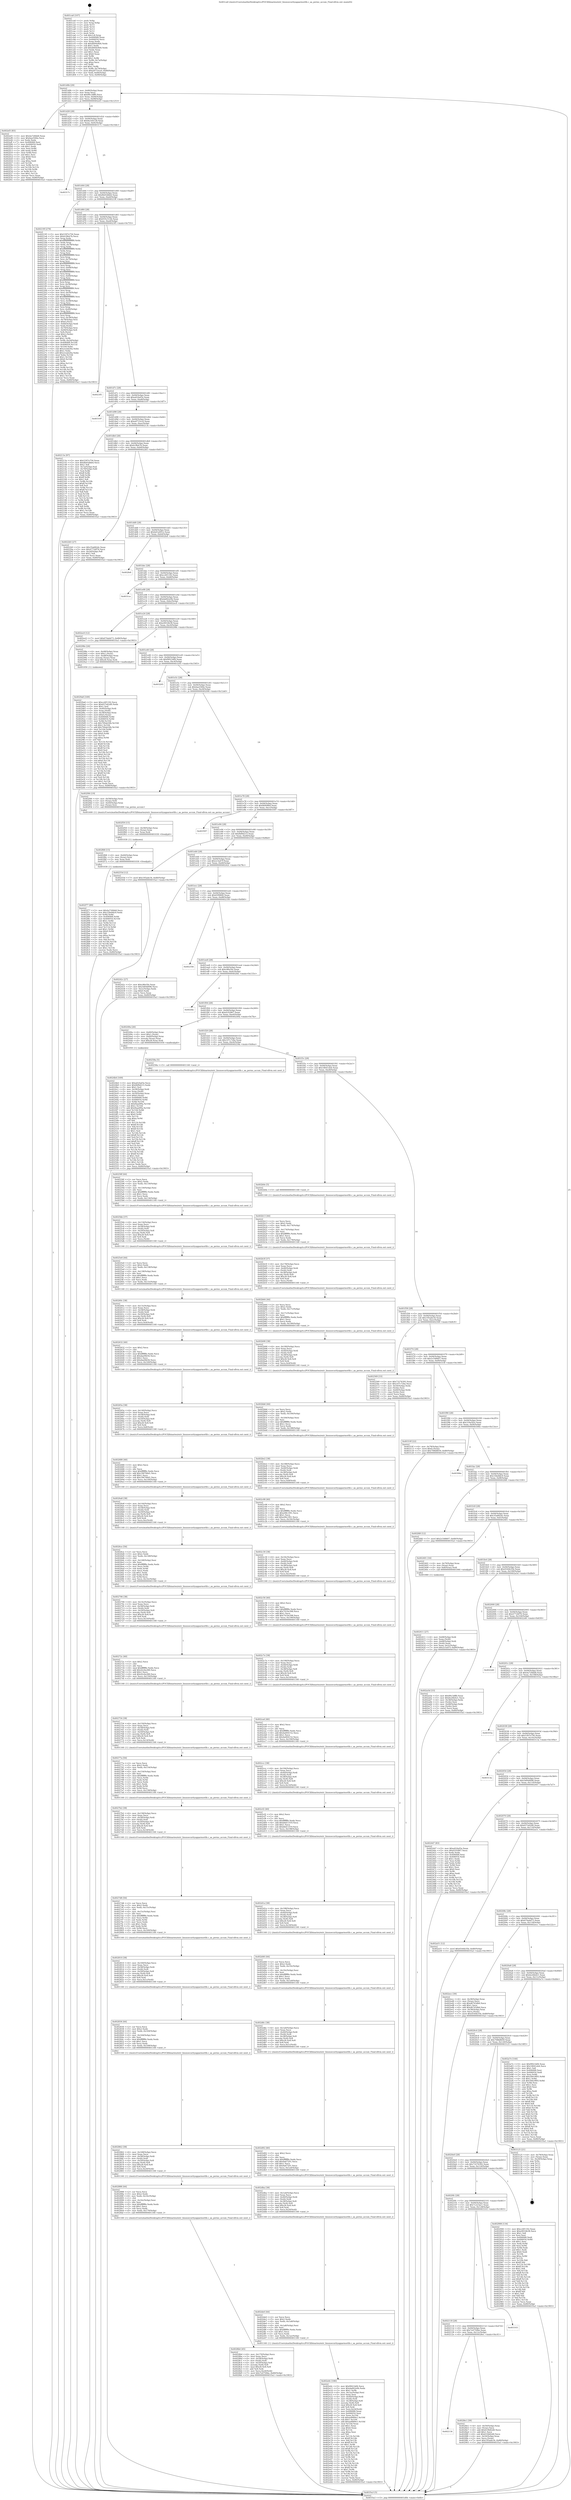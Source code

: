 digraph "0x401ca0" {
  label = "0x401ca0 (/mnt/c/Users/mathe/Desktop/tcc/POCII/binaries/extr_linuxsecurityapparmorlib.c_aa_perms_accum_Final-ollvm.out::main(0))"
  labelloc = "t"
  node[shape=record]

  Entry [label="",width=0.3,height=0.3,shape=circle,fillcolor=black,style=filled]
  "0x401d0b" [label="{
     0x401d0b [29]\l
     | [instrs]\l
     &nbsp;&nbsp;0x401d0b \<+3\>: mov -0x80(%rbp),%eax\l
     &nbsp;&nbsp;0x401d0e \<+2\>: mov %eax,%ecx\l
     &nbsp;&nbsp;0x401d10 \<+6\>: sub $0x89c3dff0,%ecx\l
     &nbsp;&nbsp;0x401d16 \<+6\>: mov %eax,-0x94(%rbp)\l
     &nbsp;&nbsp;0x401d1c \<+6\>: mov %ecx,-0x98(%rbp)\l
     &nbsp;&nbsp;0x401d22 \<+6\>: je 0000000000402ef3 \<main+0x1253\>\l
  }"]
  "0x402ef3" [label="{
     0x402ef3 [83]\l
     | [instrs]\l
     &nbsp;&nbsp;0x402ef3 \<+5\>: mov $0x4a726bb8,%eax\l
     &nbsp;&nbsp;0x402ef8 \<+5\>: mov $0xfaa2584e,%ecx\l
     &nbsp;&nbsp;0x402efd \<+2\>: xor %edx,%edx\l
     &nbsp;&nbsp;0x402eff \<+7\>: mov 0x406068,%esi\l
     &nbsp;&nbsp;0x402f06 \<+7\>: mov 0x406054,%edi\l
     &nbsp;&nbsp;0x402f0d \<+3\>: sub $0x1,%edx\l
     &nbsp;&nbsp;0x402f10 \<+3\>: mov %esi,%r8d\l
     &nbsp;&nbsp;0x402f13 \<+3\>: add %edx,%r8d\l
     &nbsp;&nbsp;0x402f16 \<+4\>: imul %r8d,%esi\l
     &nbsp;&nbsp;0x402f1a \<+3\>: and $0x1,%esi\l
     &nbsp;&nbsp;0x402f1d \<+3\>: cmp $0x0,%esi\l
     &nbsp;&nbsp;0x402f20 \<+4\>: sete %r9b\l
     &nbsp;&nbsp;0x402f24 \<+3\>: cmp $0xa,%edi\l
     &nbsp;&nbsp;0x402f27 \<+4\>: setl %r10b\l
     &nbsp;&nbsp;0x402f2b \<+3\>: mov %r9b,%r11b\l
     &nbsp;&nbsp;0x402f2e \<+3\>: and %r10b,%r11b\l
     &nbsp;&nbsp;0x402f31 \<+3\>: xor %r10b,%r9b\l
     &nbsp;&nbsp;0x402f34 \<+3\>: or %r9b,%r11b\l
     &nbsp;&nbsp;0x402f37 \<+4\>: test $0x1,%r11b\l
     &nbsp;&nbsp;0x402f3b \<+3\>: cmovne %ecx,%eax\l
     &nbsp;&nbsp;0x402f3e \<+3\>: mov %eax,-0x80(%rbp)\l
     &nbsp;&nbsp;0x402f41 \<+5\>: jmp 00000000004035a3 \<main+0x1903\>\l
  }"]
  "0x401d28" [label="{
     0x401d28 [28]\l
     | [instrs]\l
     &nbsp;&nbsp;0x401d28 \<+5\>: jmp 0000000000401d2d \<main+0x8d\>\l
     &nbsp;&nbsp;0x401d2d \<+6\>: mov -0x94(%rbp),%eax\l
     &nbsp;&nbsp;0x401d33 \<+5\>: sub $0x8a164128,%eax\l
     &nbsp;&nbsp;0x401d38 \<+6\>: mov %eax,-0x9c(%rbp)\l
     &nbsp;&nbsp;0x401d3e \<+6\>: je 000000000040317c \<main+0x14dc\>\l
  }"]
  Exit [label="",width=0.3,height=0.3,shape=circle,fillcolor=black,style=filled,peripheries=2]
  "0x40317c" [label="{
     0x40317c\l
  }", style=dashed]
  "0x401d44" [label="{
     0x401d44 [28]\l
     | [instrs]\l
     &nbsp;&nbsp;0x401d44 \<+5\>: jmp 0000000000401d49 \<main+0xa9\>\l
     &nbsp;&nbsp;0x401d49 \<+6\>: mov -0x94(%rbp),%eax\l
     &nbsp;&nbsp;0x401d4f \<+5\>: sub $0x8b45dbb4,%eax\l
     &nbsp;&nbsp;0x401d54 \<+6\>: mov %eax,-0xa0(%rbp)\l
     &nbsp;&nbsp;0x401d5a \<+6\>: je 000000000040219f \<main+0x4ff\>\l
  }"]
  "0x402f77" [label="{
     0x402f77 [89]\l
     | [instrs]\l
     &nbsp;&nbsp;0x402f77 \<+5\>: mov $0x4a726bb8,%ecx\l
     &nbsp;&nbsp;0x402f7c \<+5\>: mov $0x33be8dc9,%edx\l
     &nbsp;&nbsp;0x402f81 \<+3\>: xor %r8d,%r8d\l
     &nbsp;&nbsp;0x402f84 \<+8\>: mov 0x406068,%r9d\l
     &nbsp;&nbsp;0x402f8c \<+8\>: mov 0x406054,%r10d\l
     &nbsp;&nbsp;0x402f94 \<+4\>: sub $0x1,%r8d\l
     &nbsp;&nbsp;0x402f98 \<+3\>: mov %r9d,%r11d\l
     &nbsp;&nbsp;0x402f9b \<+3\>: add %r8d,%r11d\l
     &nbsp;&nbsp;0x402f9e \<+4\>: imul %r11d,%r9d\l
     &nbsp;&nbsp;0x402fa2 \<+4\>: and $0x1,%r9d\l
     &nbsp;&nbsp;0x402fa6 \<+4\>: cmp $0x0,%r9d\l
     &nbsp;&nbsp;0x402faa \<+3\>: sete %bl\l
     &nbsp;&nbsp;0x402fad \<+4\>: cmp $0xa,%r10d\l
     &nbsp;&nbsp;0x402fb1 \<+4\>: setl %r14b\l
     &nbsp;&nbsp;0x402fb5 \<+3\>: mov %bl,%r15b\l
     &nbsp;&nbsp;0x402fb8 \<+3\>: and %r14b,%r15b\l
     &nbsp;&nbsp;0x402fbb \<+3\>: xor %r14b,%bl\l
     &nbsp;&nbsp;0x402fbe \<+3\>: or %bl,%r15b\l
     &nbsp;&nbsp;0x402fc1 \<+4\>: test $0x1,%r15b\l
     &nbsp;&nbsp;0x402fc5 \<+3\>: cmovne %edx,%ecx\l
     &nbsp;&nbsp;0x402fc8 \<+3\>: mov %ecx,-0x80(%rbp)\l
     &nbsp;&nbsp;0x402fcb \<+5\>: jmp 00000000004035a3 \<main+0x1903\>\l
  }"]
  "0x40219f" [label="{
     0x40219f [278]\l
     | [instrs]\l
     &nbsp;&nbsp;0x40219f \<+5\>: mov $0x5397e756,%eax\l
     &nbsp;&nbsp;0x4021a4 \<+5\>: mov $0xb1ffeb7b,%ecx\l
     &nbsp;&nbsp;0x4021a9 \<+3\>: mov %rsp,%rdx\l
     &nbsp;&nbsp;0x4021ac \<+4\>: add $0xfffffffffffffff0,%rdx\l
     &nbsp;&nbsp;0x4021b0 \<+3\>: mov %rdx,%rsp\l
     &nbsp;&nbsp;0x4021b3 \<+4\>: mov %rdx,-0x78(%rbp)\l
     &nbsp;&nbsp;0x4021b7 \<+3\>: mov %rsp,%rdx\l
     &nbsp;&nbsp;0x4021ba \<+4\>: add $0xfffffffffffffff0,%rdx\l
     &nbsp;&nbsp;0x4021be \<+3\>: mov %rdx,%rsp\l
     &nbsp;&nbsp;0x4021c1 \<+3\>: mov %rsp,%rsi\l
     &nbsp;&nbsp;0x4021c4 \<+4\>: add $0xfffffffffffffff0,%rsi\l
     &nbsp;&nbsp;0x4021c8 \<+3\>: mov %rsi,%rsp\l
     &nbsp;&nbsp;0x4021cb \<+4\>: mov %rsi,-0x70(%rbp)\l
     &nbsp;&nbsp;0x4021cf \<+3\>: mov %rsp,%rsi\l
     &nbsp;&nbsp;0x4021d2 \<+4\>: add $0xfffffffffffffff0,%rsi\l
     &nbsp;&nbsp;0x4021d6 \<+3\>: mov %rsi,%rsp\l
     &nbsp;&nbsp;0x4021d9 \<+4\>: mov %rsi,-0x68(%rbp)\l
     &nbsp;&nbsp;0x4021dd \<+3\>: mov %rsp,%rsi\l
     &nbsp;&nbsp;0x4021e0 \<+4\>: add $0xfffffffffffffff0,%rsi\l
     &nbsp;&nbsp;0x4021e4 \<+3\>: mov %rsi,%rsp\l
     &nbsp;&nbsp;0x4021e7 \<+4\>: mov %rsi,-0x60(%rbp)\l
     &nbsp;&nbsp;0x4021eb \<+3\>: mov %rsp,%rsi\l
     &nbsp;&nbsp;0x4021ee \<+4\>: add $0xfffffffffffffff0,%rsi\l
     &nbsp;&nbsp;0x4021f2 \<+3\>: mov %rsi,%rsp\l
     &nbsp;&nbsp;0x4021f5 \<+4\>: mov %rsi,-0x58(%rbp)\l
     &nbsp;&nbsp;0x4021f9 \<+3\>: mov %rsp,%rsi\l
     &nbsp;&nbsp;0x4021fc \<+4\>: add $0xfffffffffffffff0,%rsi\l
     &nbsp;&nbsp;0x402200 \<+3\>: mov %rsi,%rsp\l
     &nbsp;&nbsp;0x402203 \<+4\>: mov %rsi,-0x50(%rbp)\l
     &nbsp;&nbsp;0x402207 \<+3\>: mov %rsp,%rsi\l
     &nbsp;&nbsp;0x40220a \<+4\>: add $0xfffffffffffffff0,%rsi\l
     &nbsp;&nbsp;0x40220e \<+3\>: mov %rsi,%rsp\l
     &nbsp;&nbsp;0x402211 \<+4\>: mov %rsi,-0x48(%rbp)\l
     &nbsp;&nbsp;0x402215 \<+3\>: mov %rsp,%rsi\l
     &nbsp;&nbsp;0x402218 \<+4\>: add $0xfffffffffffffff0,%rsi\l
     &nbsp;&nbsp;0x40221c \<+3\>: mov %rsi,%rsp\l
     &nbsp;&nbsp;0x40221f \<+4\>: mov %rsi,-0x40(%rbp)\l
     &nbsp;&nbsp;0x402223 \<+3\>: mov %rsp,%rsi\l
     &nbsp;&nbsp;0x402226 \<+4\>: add $0xfffffffffffffff0,%rsi\l
     &nbsp;&nbsp;0x40222a \<+3\>: mov %rsi,%rsp\l
     &nbsp;&nbsp;0x40222d \<+4\>: mov %rsi,-0x38(%rbp)\l
     &nbsp;&nbsp;0x402231 \<+4\>: mov -0x78(%rbp),%rsi\l
     &nbsp;&nbsp;0x402235 \<+6\>: movl $0x0,(%rsi)\l
     &nbsp;&nbsp;0x40223b \<+6\>: mov -0x84(%rbp),%edi\l
     &nbsp;&nbsp;0x402241 \<+2\>: mov %edi,(%rdx)\l
     &nbsp;&nbsp;0x402243 \<+4\>: mov -0x70(%rbp),%rsi\l
     &nbsp;&nbsp;0x402247 \<+7\>: mov -0x90(%rbp),%r8\l
     &nbsp;&nbsp;0x40224e \<+3\>: mov %r8,(%rsi)\l
     &nbsp;&nbsp;0x402251 \<+3\>: cmpl $0x2,(%rdx)\l
     &nbsp;&nbsp;0x402254 \<+4\>: setne %r9b\l
     &nbsp;&nbsp;0x402258 \<+4\>: and $0x1,%r9b\l
     &nbsp;&nbsp;0x40225c \<+4\>: mov %r9b,-0x2d(%rbp)\l
     &nbsp;&nbsp;0x402260 \<+8\>: mov 0x406068,%r10d\l
     &nbsp;&nbsp;0x402268 \<+8\>: mov 0x406054,%r11d\l
     &nbsp;&nbsp;0x402270 \<+3\>: mov %r10d,%ebx\l
     &nbsp;&nbsp;0x402273 \<+6\>: sub $0x2ceab26a,%ebx\l
     &nbsp;&nbsp;0x402279 \<+3\>: sub $0x1,%ebx\l
     &nbsp;&nbsp;0x40227c \<+6\>: add $0x2ceab26a,%ebx\l
     &nbsp;&nbsp;0x402282 \<+4\>: imul %ebx,%r10d\l
     &nbsp;&nbsp;0x402286 \<+4\>: and $0x1,%r10d\l
     &nbsp;&nbsp;0x40228a \<+4\>: cmp $0x0,%r10d\l
     &nbsp;&nbsp;0x40228e \<+4\>: sete %r9b\l
     &nbsp;&nbsp;0x402292 \<+4\>: cmp $0xa,%r11d\l
     &nbsp;&nbsp;0x402296 \<+4\>: setl %r14b\l
     &nbsp;&nbsp;0x40229a \<+3\>: mov %r9b,%r15b\l
     &nbsp;&nbsp;0x40229d \<+3\>: and %r14b,%r15b\l
     &nbsp;&nbsp;0x4022a0 \<+3\>: xor %r14b,%r9b\l
     &nbsp;&nbsp;0x4022a3 \<+3\>: or %r9b,%r15b\l
     &nbsp;&nbsp;0x4022a6 \<+4\>: test $0x1,%r15b\l
     &nbsp;&nbsp;0x4022aa \<+3\>: cmovne %ecx,%eax\l
     &nbsp;&nbsp;0x4022ad \<+3\>: mov %eax,-0x80(%rbp)\l
     &nbsp;&nbsp;0x4022b0 \<+5\>: jmp 00000000004035a3 \<main+0x1903\>\l
  }"]
  "0x401d60" [label="{
     0x401d60 [28]\l
     | [instrs]\l
     &nbsp;&nbsp;0x401d60 \<+5\>: jmp 0000000000401d65 \<main+0xc5\>\l
     &nbsp;&nbsp;0x401d65 \<+6\>: mov -0x94(%rbp),%eax\l
     &nbsp;&nbsp;0x401d6b \<+5\>: sub $0x935c512b,%eax\l
     &nbsp;&nbsp;0x401d70 \<+6\>: mov %eax,-0xa4(%rbp)\l
     &nbsp;&nbsp;0x401d76 \<+6\>: je 00000000004023f5 \<main+0x755\>\l
  }"]
  "0x402f68" [label="{
     0x402f68 [15]\l
     | [instrs]\l
     &nbsp;&nbsp;0x402f68 \<+4\>: mov -0x40(%rbp),%rax\l
     &nbsp;&nbsp;0x402f6c \<+3\>: mov (%rax),%rax\l
     &nbsp;&nbsp;0x402f6f \<+3\>: mov %rax,%rdi\l
     &nbsp;&nbsp;0x402f72 \<+5\>: call 0000000000401030 \<free@plt\>\l
     | [calls]\l
     &nbsp;&nbsp;0x401030 \{1\} (unknown)\l
  }"]
  "0x4023f5" [label="{
     0x4023f5\l
  }", style=dashed]
  "0x401d7c" [label="{
     0x401d7c [28]\l
     | [instrs]\l
     &nbsp;&nbsp;0x401d7c \<+5\>: jmp 0000000000401d81 \<main+0xe1\>\l
     &nbsp;&nbsp;0x401d81 \<+6\>: mov -0x94(%rbp),%eax\l
     &nbsp;&nbsp;0x401d87 \<+5\>: sub $0xa024af3e,%eax\l
     &nbsp;&nbsp;0x401d8c \<+6\>: mov %eax,-0xa8(%rbp)\l
     &nbsp;&nbsp;0x401d92 \<+6\>: je 0000000000403197 \<main+0x14f7\>\l
  }"]
  "0x402f59" [label="{
     0x402f59 [15]\l
     | [instrs]\l
     &nbsp;&nbsp;0x402f59 \<+4\>: mov -0x58(%rbp),%rax\l
     &nbsp;&nbsp;0x402f5d \<+3\>: mov (%rax),%rax\l
     &nbsp;&nbsp;0x402f60 \<+3\>: mov %rax,%rdi\l
     &nbsp;&nbsp;0x402f63 \<+5\>: call 0000000000401030 \<free@plt\>\l
     | [calls]\l
     &nbsp;&nbsp;0x401030 \{1\} (unknown)\l
  }"]
  "0x403197" [label="{
     0x403197\l
  }", style=dashed]
  "0x401d98" [label="{
     0x401d98 [28]\l
     | [instrs]\l
     &nbsp;&nbsp;0x401d98 \<+5\>: jmp 0000000000401d9d \<main+0xfd\>\l
     &nbsp;&nbsp;0x401d9d \<+6\>: mov -0x94(%rbp),%eax\l
     &nbsp;&nbsp;0x401da3 \<+5\>: sub $0xa9733cc0,%eax\l
     &nbsp;&nbsp;0x401da8 \<+6\>: mov %eax,-0xac(%rbp)\l
     &nbsp;&nbsp;0x401dae \<+6\>: je 000000000040213e \<main+0x49e\>\l
  }"]
  "0x402e0c" [label="{
     0x402e0c [180]\l
     | [instrs]\l
     &nbsp;&nbsp;0x402e0c \<+5\>: mov $0xf9023df4,%ecx\l
     &nbsp;&nbsp;0x402e11 \<+5\>: mov $0xda662e0b,%edx\l
     &nbsp;&nbsp;0x402e16 \<+3\>: mov $0x1,%r9b\l
     &nbsp;&nbsp;0x402e19 \<+6\>: mov -0x1ac(%rbp),%esi\l
     &nbsp;&nbsp;0x402e1f \<+3\>: imul %eax,%esi\l
     &nbsp;&nbsp;0x402e22 \<+4\>: mov -0x40(%rbp),%rdi\l
     &nbsp;&nbsp;0x402e26 \<+3\>: mov (%rdi),%rdi\l
     &nbsp;&nbsp;0x402e29 \<+4\>: mov -0x38(%rbp),%r8\l
     &nbsp;&nbsp;0x402e2d \<+3\>: movslq (%r8),%r8\l
     &nbsp;&nbsp;0x402e30 \<+4\>: imul $0x28,%r8,%r8\l
     &nbsp;&nbsp;0x402e34 \<+3\>: add %r8,%rdi\l
     &nbsp;&nbsp;0x402e37 \<+3\>: mov %esi,0x24(%rdi)\l
     &nbsp;&nbsp;0x402e3a \<+7\>: mov 0x406068,%eax\l
     &nbsp;&nbsp;0x402e41 \<+7\>: mov 0x406054,%esi\l
     &nbsp;&nbsp;0x402e48 \<+3\>: mov %eax,%r10d\l
     &nbsp;&nbsp;0x402e4b \<+7\>: sub $0xaef689e1,%r10d\l
     &nbsp;&nbsp;0x402e52 \<+4\>: sub $0x1,%r10d\l
     &nbsp;&nbsp;0x402e56 \<+7\>: add $0xaef689e1,%r10d\l
     &nbsp;&nbsp;0x402e5d \<+4\>: imul %r10d,%eax\l
     &nbsp;&nbsp;0x402e61 \<+3\>: and $0x1,%eax\l
     &nbsp;&nbsp;0x402e64 \<+3\>: cmp $0x0,%eax\l
     &nbsp;&nbsp;0x402e67 \<+4\>: sete %r11b\l
     &nbsp;&nbsp;0x402e6b \<+3\>: cmp $0xa,%esi\l
     &nbsp;&nbsp;0x402e6e \<+3\>: setl %bl\l
     &nbsp;&nbsp;0x402e71 \<+3\>: mov %r11b,%r14b\l
     &nbsp;&nbsp;0x402e74 \<+4\>: xor $0xff,%r14b\l
     &nbsp;&nbsp;0x402e78 \<+3\>: mov %bl,%r15b\l
     &nbsp;&nbsp;0x402e7b \<+4\>: xor $0xff,%r15b\l
     &nbsp;&nbsp;0x402e7f \<+4\>: xor $0x1,%r9b\l
     &nbsp;&nbsp;0x402e83 \<+3\>: mov %r14b,%r12b\l
     &nbsp;&nbsp;0x402e86 \<+4\>: and $0xff,%r12b\l
     &nbsp;&nbsp;0x402e8a \<+3\>: and %r9b,%r11b\l
     &nbsp;&nbsp;0x402e8d \<+3\>: mov %r15b,%r13b\l
     &nbsp;&nbsp;0x402e90 \<+4\>: and $0xff,%r13b\l
     &nbsp;&nbsp;0x402e94 \<+3\>: and %r9b,%bl\l
     &nbsp;&nbsp;0x402e97 \<+3\>: or %r11b,%r12b\l
     &nbsp;&nbsp;0x402e9a \<+3\>: or %bl,%r13b\l
     &nbsp;&nbsp;0x402e9d \<+3\>: xor %r13b,%r12b\l
     &nbsp;&nbsp;0x402ea0 \<+3\>: or %r15b,%r14b\l
     &nbsp;&nbsp;0x402ea3 \<+4\>: xor $0xff,%r14b\l
     &nbsp;&nbsp;0x402ea7 \<+4\>: or $0x1,%r9b\l
     &nbsp;&nbsp;0x402eab \<+3\>: and %r9b,%r14b\l
     &nbsp;&nbsp;0x402eae \<+3\>: or %r14b,%r12b\l
     &nbsp;&nbsp;0x402eb1 \<+4\>: test $0x1,%r12b\l
     &nbsp;&nbsp;0x402eb5 \<+3\>: cmovne %edx,%ecx\l
     &nbsp;&nbsp;0x402eb8 \<+3\>: mov %ecx,-0x80(%rbp)\l
     &nbsp;&nbsp;0x402ebb \<+5\>: jmp 00000000004035a3 \<main+0x1903\>\l
  }"]
  "0x40213e" [label="{
     0x40213e [97]\l
     | [instrs]\l
     &nbsp;&nbsp;0x40213e \<+5\>: mov $0x5397e756,%eax\l
     &nbsp;&nbsp;0x402143 \<+5\>: mov $0x8b45dbb4,%ecx\l
     &nbsp;&nbsp;0x402148 \<+2\>: mov $0x1,%dl\l
     &nbsp;&nbsp;0x40214a \<+4\>: mov -0x7a(%rbp),%sil\l
     &nbsp;&nbsp;0x40214e \<+4\>: mov -0x79(%rbp),%dil\l
     &nbsp;&nbsp;0x402152 \<+3\>: mov %sil,%r8b\l
     &nbsp;&nbsp;0x402155 \<+4\>: xor $0xff,%r8b\l
     &nbsp;&nbsp;0x402159 \<+3\>: mov %dil,%r9b\l
     &nbsp;&nbsp;0x40215c \<+4\>: xor $0xff,%r9b\l
     &nbsp;&nbsp;0x402160 \<+3\>: xor $0x1,%dl\l
     &nbsp;&nbsp;0x402163 \<+3\>: mov %r8b,%r10b\l
     &nbsp;&nbsp;0x402166 \<+4\>: and $0xff,%r10b\l
     &nbsp;&nbsp;0x40216a \<+3\>: and %dl,%sil\l
     &nbsp;&nbsp;0x40216d \<+3\>: mov %r9b,%r11b\l
     &nbsp;&nbsp;0x402170 \<+4\>: and $0xff,%r11b\l
     &nbsp;&nbsp;0x402174 \<+3\>: and %dl,%dil\l
     &nbsp;&nbsp;0x402177 \<+3\>: or %sil,%r10b\l
     &nbsp;&nbsp;0x40217a \<+3\>: or %dil,%r11b\l
     &nbsp;&nbsp;0x40217d \<+3\>: xor %r11b,%r10b\l
     &nbsp;&nbsp;0x402180 \<+3\>: or %r9b,%r8b\l
     &nbsp;&nbsp;0x402183 \<+4\>: xor $0xff,%r8b\l
     &nbsp;&nbsp;0x402187 \<+3\>: or $0x1,%dl\l
     &nbsp;&nbsp;0x40218a \<+3\>: and %dl,%r8b\l
     &nbsp;&nbsp;0x40218d \<+3\>: or %r8b,%r10b\l
     &nbsp;&nbsp;0x402190 \<+4\>: test $0x1,%r10b\l
     &nbsp;&nbsp;0x402194 \<+3\>: cmovne %ecx,%eax\l
     &nbsp;&nbsp;0x402197 \<+3\>: mov %eax,-0x80(%rbp)\l
     &nbsp;&nbsp;0x40219a \<+5\>: jmp 00000000004035a3 \<main+0x1903\>\l
  }"]
  "0x401db4" [label="{
     0x401db4 [28]\l
     | [instrs]\l
     &nbsp;&nbsp;0x401db4 \<+5\>: jmp 0000000000401db9 \<main+0x119\>\l
     &nbsp;&nbsp;0x401db9 \<+6\>: mov -0x94(%rbp),%eax\l
     &nbsp;&nbsp;0x401dbf \<+5\>: sub $0xb1ffeb7b,%eax\l
     &nbsp;&nbsp;0x401dc4 \<+6\>: mov %eax,-0xb0(%rbp)\l
     &nbsp;&nbsp;0x401dca \<+6\>: je 00000000004022b5 \<main+0x615\>\l
  }"]
  "0x4035a3" [label="{
     0x4035a3 [5]\l
     | [instrs]\l
     &nbsp;&nbsp;0x4035a3 \<+5\>: jmp 0000000000401d0b \<main+0x6b\>\l
  }"]
  "0x401ca0" [label="{
     0x401ca0 [107]\l
     | [instrs]\l
     &nbsp;&nbsp;0x401ca0 \<+1\>: push %rbp\l
     &nbsp;&nbsp;0x401ca1 \<+3\>: mov %rsp,%rbp\l
     &nbsp;&nbsp;0x401ca4 \<+2\>: push %r15\l
     &nbsp;&nbsp;0x401ca6 \<+2\>: push %r14\l
     &nbsp;&nbsp;0x401ca8 \<+2\>: push %r13\l
     &nbsp;&nbsp;0x401caa \<+2\>: push %r12\l
     &nbsp;&nbsp;0x401cac \<+1\>: push %rbx\l
     &nbsp;&nbsp;0x401cad \<+7\>: sub $0x1c8,%rsp\l
     &nbsp;&nbsp;0x401cb4 \<+7\>: mov 0x406068,%eax\l
     &nbsp;&nbsp;0x401cbb \<+7\>: mov 0x406054,%ecx\l
     &nbsp;&nbsp;0x401cc2 \<+2\>: mov %eax,%edx\l
     &nbsp;&nbsp;0x401cc4 \<+6\>: sub $0xd004e8d4,%edx\l
     &nbsp;&nbsp;0x401cca \<+3\>: sub $0x1,%edx\l
     &nbsp;&nbsp;0x401ccd \<+6\>: add $0xd004e8d4,%edx\l
     &nbsp;&nbsp;0x401cd3 \<+3\>: imul %edx,%eax\l
     &nbsp;&nbsp;0x401cd6 \<+3\>: and $0x1,%eax\l
     &nbsp;&nbsp;0x401cd9 \<+3\>: cmp $0x0,%eax\l
     &nbsp;&nbsp;0x401cdc \<+4\>: sete %r8b\l
     &nbsp;&nbsp;0x401ce0 \<+4\>: and $0x1,%r8b\l
     &nbsp;&nbsp;0x401ce4 \<+4\>: mov %r8b,-0x7a(%rbp)\l
     &nbsp;&nbsp;0x401ce8 \<+3\>: cmp $0xa,%ecx\l
     &nbsp;&nbsp;0x401ceb \<+4\>: setl %r8b\l
     &nbsp;&nbsp;0x401cef \<+4\>: and $0x1,%r8b\l
     &nbsp;&nbsp;0x401cf3 \<+4\>: mov %r8b,-0x79(%rbp)\l
     &nbsp;&nbsp;0x401cf7 \<+7\>: movl $0xa9733cc0,-0x80(%rbp)\l
     &nbsp;&nbsp;0x401cfe \<+6\>: mov %edi,-0x84(%rbp)\l
     &nbsp;&nbsp;0x401d04 \<+7\>: mov %rsi,-0x90(%rbp)\l
  }"]
  "0x402de0" [label="{
     0x402de0 [44]\l
     | [instrs]\l
     &nbsp;&nbsp;0x402de0 \<+2\>: xor %ecx,%ecx\l
     &nbsp;&nbsp;0x402de2 \<+5\>: mov $0x2,%edx\l
     &nbsp;&nbsp;0x402de7 \<+6\>: mov %edx,-0x1a8(%rbp)\l
     &nbsp;&nbsp;0x402ded \<+1\>: cltd\l
     &nbsp;&nbsp;0x402dee \<+6\>: mov -0x1a8(%rbp),%esi\l
     &nbsp;&nbsp;0x402df4 \<+2\>: idiv %esi\l
     &nbsp;&nbsp;0x402df6 \<+6\>: imul $0xfffffffe,%edx,%edx\l
     &nbsp;&nbsp;0x402dfc \<+3\>: sub $0x1,%ecx\l
     &nbsp;&nbsp;0x402dff \<+2\>: sub %ecx,%edx\l
     &nbsp;&nbsp;0x402e01 \<+6\>: mov %edx,-0x1ac(%rbp)\l
     &nbsp;&nbsp;0x402e07 \<+5\>: call 0000000000401160 \<next_i\>\l
     | [calls]\l
     &nbsp;&nbsp;0x401160 \{1\} (/mnt/c/Users/mathe/Desktop/tcc/POCII/binaries/extr_linuxsecurityapparmorlib.c_aa_perms_accum_Final-ollvm.out::next_i)\l
  }"]
  "0x402dba" [label="{
     0x402dba [38]\l
     | [instrs]\l
     &nbsp;&nbsp;0x402dba \<+6\>: mov -0x1a4(%rbp),%ecx\l
     &nbsp;&nbsp;0x402dc0 \<+3\>: imul %eax,%ecx\l
     &nbsp;&nbsp;0x402dc3 \<+4\>: mov -0x40(%rbp),%rdi\l
     &nbsp;&nbsp;0x402dc7 \<+3\>: mov (%rdi),%rdi\l
     &nbsp;&nbsp;0x402dca \<+4\>: mov -0x38(%rbp),%r8\l
     &nbsp;&nbsp;0x402dce \<+3\>: movslq (%r8),%r8\l
     &nbsp;&nbsp;0x402dd1 \<+4\>: imul $0x28,%r8,%r8\l
     &nbsp;&nbsp;0x402dd5 \<+3\>: add %r8,%rdi\l
     &nbsp;&nbsp;0x402dd8 \<+3\>: mov %ecx,0x20(%rdi)\l
     &nbsp;&nbsp;0x402ddb \<+5\>: call 0000000000401160 \<next_i\>\l
     | [calls]\l
     &nbsp;&nbsp;0x401160 \{1\} (/mnt/c/Users/mathe/Desktop/tcc/POCII/binaries/extr_linuxsecurityapparmorlib.c_aa_perms_accum_Final-ollvm.out::next_i)\l
  }"]
  "0x4022b5" [label="{
     0x4022b5 [27]\l
     | [instrs]\l
     &nbsp;&nbsp;0x4022b5 \<+5\>: mov $0x35a682dc,%eax\l
     &nbsp;&nbsp;0x4022ba \<+5\>: mov $0x47726f76,%ecx\l
     &nbsp;&nbsp;0x4022bf \<+3\>: mov -0x2d(%rbp),%dl\l
     &nbsp;&nbsp;0x4022c2 \<+3\>: test $0x1,%dl\l
     &nbsp;&nbsp;0x4022c5 \<+3\>: cmovne %ecx,%eax\l
     &nbsp;&nbsp;0x4022c8 \<+3\>: mov %eax,-0x80(%rbp)\l
     &nbsp;&nbsp;0x4022cb \<+5\>: jmp 00000000004035a3 \<main+0x1903\>\l
  }"]
  "0x401dd0" [label="{
     0x401dd0 [28]\l
     | [instrs]\l
     &nbsp;&nbsp;0x401dd0 \<+5\>: jmp 0000000000401dd5 \<main+0x135\>\l
     &nbsp;&nbsp;0x401dd5 \<+6\>: mov -0x94(%rbp),%eax\l
     &nbsp;&nbsp;0x401ddb \<+5\>: sub $0xbd1a091e,%eax\l
     &nbsp;&nbsp;0x401de0 \<+6\>: mov %eax,-0xb4(%rbp)\l
     &nbsp;&nbsp;0x401de6 \<+6\>: je 0000000000402fe8 \<main+0x1348\>\l
  }"]
  "0x402d92" [label="{
     0x402d92 [40]\l
     | [instrs]\l
     &nbsp;&nbsp;0x402d92 \<+5\>: mov $0x2,%ecx\l
     &nbsp;&nbsp;0x402d97 \<+1\>: cltd\l
     &nbsp;&nbsp;0x402d98 \<+2\>: idiv %ecx\l
     &nbsp;&nbsp;0x402d9a \<+6\>: imul $0xfffffffe,%edx,%ecx\l
     &nbsp;&nbsp;0x402da0 \<+6\>: add $0x9a67201,%ecx\l
     &nbsp;&nbsp;0x402da6 \<+3\>: add $0x1,%ecx\l
     &nbsp;&nbsp;0x402da9 \<+6\>: sub $0x9a67201,%ecx\l
     &nbsp;&nbsp;0x402daf \<+6\>: mov %ecx,-0x1a4(%rbp)\l
     &nbsp;&nbsp;0x402db5 \<+5\>: call 0000000000401160 \<next_i\>\l
     | [calls]\l
     &nbsp;&nbsp;0x401160 \{1\} (/mnt/c/Users/mathe/Desktop/tcc/POCII/binaries/extr_linuxsecurityapparmorlib.c_aa_perms_accum_Final-ollvm.out::next_i)\l
  }"]
  "0x402fe8" [label="{
     0x402fe8\l
  }", style=dashed]
  "0x401dec" [label="{
     0x401dec [28]\l
     | [instrs]\l
     &nbsp;&nbsp;0x401dec \<+5\>: jmp 0000000000401df1 \<main+0x151\>\l
     &nbsp;&nbsp;0x401df1 \<+6\>: mov -0x94(%rbp),%eax\l
     &nbsp;&nbsp;0x401df7 \<+5\>: sub $0xcc6f1192,%eax\l
     &nbsp;&nbsp;0x401dfc \<+6\>: mov %eax,-0xb8(%rbp)\l
     &nbsp;&nbsp;0x401e02 \<+6\>: je 00000000004031ce \<main+0x152e\>\l
  }"]
  "0x402d6c" [label="{
     0x402d6c [38]\l
     | [instrs]\l
     &nbsp;&nbsp;0x402d6c \<+6\>: mov -0x1a0(%rbp),%ecx\l
     &nbsp;&nbsp;0x402d72 \<+3\>: imul %eax,%ecx\l
     &nbsp;&nbsp;0x402d75 \<+4\>: mov -0x40(%rbp),%rdi\l
     &nbsp;&nbsp;0x402d79 \<+3\>: mov (%rdi),%rdi\l
     &nbsp;&nbsp;0x402d7c \<+4\>: mov -0x38(%rbp),%r8\l
     &nbsp;&nbsp;0x402d80 \<+3\>: movslq (%r8),%r8\l
     &nbsp;&nbsp;0x402d83 \<+4\>: imul $0x28,%r8,%r8\l
     &nbsp;&nbsp;0x402d87 \<+3\>: add %r8,%rdi\l
     &nbsp;&nbsp;0x402d8a \<+3\>: mov %ecx,0x1c(%rdi)\l
     &nbsp;&nbsp;0x402d8d \<+5\>: call 0000000000401160 \<next_i\>\l
     | [calls]\l
     &nbsp;&nbsp;0x401160 \{1\} (/mnt/c/Users/mathe/Desktop/tcc/POCII/binaries/extr_linuxsecurityapparmorlib.c_aa_perms_accum_Final-ollvm.out::next_i)\l
  }"]
  "0x4031ce" [label="{
     0x4031ce\l
  }", style=dashed]
  "0x401e08" [label="{
     0x401e08 [28]\l
     | [instrs]\l
     &nbsp;&nbsp;0x401e08 \<+5\>: jmp 0000000000401e0d \<main+0x16d\>\l
     &nbsp;&nbsp;0x401e0d \<+6\>: mov -0x94(%rbp),%eax\l
     &nbsp;&nbsp;0x401e13 \<+5\>: sub $0xda662e0b,%eax\l
     &nbsp;&nbsp;0x401e18 \<+6\>: mov %eax,-0xbc(%rbp)\l
     &nbsp;&nbsp;0x401e1e \<+6\>: je 0000000000402ec0 \<main+0x1220\>\l
  }"]
  "0x402d40" [label="{
     0x402d40 [44]\l
     | [instrs]\l
     &nbsp;&nbsp;0x402d40 \<+2\>: xor %ecx,%ecx\l
     &nbsp;&nbsp;0x402d42 \<+5\>: mov $0x2,%edx\l
     &nbsp;&nbsp;0x402d47 \<+6\>: mov %edx,-0x19c(%rbp)\l
     &nbsp;&nbsp;0x402d4d \<+1\>: cltd\l
     &nbsp;&nbsp;0x402d4e \<+6\>: mov -0x19c(%rbp),%esi\l
     &nbsp;&nbsp;0x402d54 \<+2\>: idiv %esi\l
     &nbsp;&nbsp;0x402d56 \<+6\>: imul $0xfffffffe,%edx,%edx\l
     &nbsp;&nbsp;0x402d5c \<+3\>: sub $0x1,%ecx\l
     &nbsp;&nbsp;0x402d5f \<+2\>: sub %ecx,%edx\l
     &nbsp;&nbsp;0x402d61 \<+6\>: mov %edx,-0x1a0(%rbp)\l
     &nbsp;&nbsp;0x402d67 \<+5\>: call 0000000000401160 \<next_i\>\l
     | [calls]\l
     &nbsp;&nbsp;0x401160 \{1\} (/mnt/c/Users/mathe/Desktop/tcc/POCII/binaries/extr_linuxsecurityapparmorlib.c_aa_perms_accum_Final-ollvm.out::next_i)\l
  }"]
  "0x402ec0" [label="{
     0x402ec0 [12]\l
     | [instrs]\l
     &nbsp;&nbsp;0x402ec0 \<+7\>: movl $0x674ab473,-0x80(%rbp)\l
     &nbsp;&nbsp;0x402ec7 \<+5\>: jmp 00000000004035a3 \<main+0x1903\>\l
  }"]
  "0x401e24" [label="{
     0x401e24 [28]\l
     | [instrs]\l
     &nbsp;&nbsp;0x401e24 \<+5\>: jmp 0000000000401e29 \<main+0x189\>\l
     &nbsp;&nbsp;0x401e29 \<+6\>: mov -0x94(%rbp),%eax\l
     &nbsp;&nbsp;0x401e2f \<+5\>: sub $0xe9016b38,%eax\l
     &nbsp;&nbsp;0x401e34 \<+6\>: mov %eax,-0xc0(%rbp)\l
     &nbsp;&nbsp;0x401e3a \<+6\>: je 000000000040298e \<main+0xcee\>\l
  }"]
  "0x402d1a" [label="{
     0x402d1a [38]\l
     | [instrs]\l
     &nbsp;&nbsp;0x402d1a \<+6\>: mov -0x198(%rbp),%ecx\l
     &nbsp;&nbsp;0x402d20 \<+3\>: imul %eax,%ecx\l
     &nbsp;&nbsp;0x402d23 \<+4\>: mov -0x40(%rbp),%rdi\l
     &nbsp;&nbsp;0x402d27 \<+3\>: mov (%rdi),%rdi\l
     &nbsp;&nbsp;0x402d2a \<+4\>: mov -0x38(%rbp),%r8\l
     &nbsp;&nbsp;0x402d2e \<+3\>: movslq (%r8),%r8\l
     &nbsp;&nbsp;0x402d31 \<+4\>: imul $0x28,%r8,%r8\l
     &nbsp;&nbsp;0x402d35 \<+3\>: add %r8,%rdi\l
     &nbsp;&nbsp;0x402d38 \<+3\>: mov %ecx,0x18(%rdi)\l
     &nbsp;&nbsp;0x402d3b \<+5\>: call 0000000000401160 \<next_i\>\l
     | [calls]\l
     &nbsp;&nbsp;0x401160 \{1\} (/mnt/c/Users/mathe/Desktop/tcc/POCII/binaries/extr_linuxsecurityapparmorlib.c_aa_perms_accum_Final-ollvm.out::next_i)\l
  }"]
  "0x40298e" [label="{
     0x40298e [26]\l
     | [instrs]\l
     &nbsp;&nbsp;0x40298e \<+4\>: mov -0x48(%rbp),%rax\l
     &nbsp;&nbsp;0x402992 \<+6\>: movl $0x1,(%rax)\l
     &nbsp;&nbsp;0x402998 \<+4\>: mov -0x48(%rbp),%rax\l
     &nbsp;&nbsp;0x40299c \<+3\>: movslq (%rax),%rax\l
     &nbsp;&nbsp;0x40299f \<+4\>: imul $0x28,%rax,%rdi\l
     &nbsp;&nbsp;0x4029a3 \<+5\>: call 0000000000401050 \<malloc@plt\>\l
     | [calls]\l
     &nbsp;&nbsp;0x401050 \{1\} (unknown)\l
  }"]
  "0x401e40" [label="{
     0x401e40 [28]\l
     | [instrs]\l
     &nbsp;&nbsp;0x401e40 \<+5\>: jmp 0000000000401e45 \<main+0x1a5\>\l
     &nbsp;&nbsp;0x401e45 \<+6\>: mov -0x94(%rbp),%eax\l
     &nbsp;&nbsp;0x401e4b \<+5\>: sub $0xf9023df4,%eax\l
     &nbsp;&nbsp;0x401e50 \<+6\>: mov %eax,-0xc4(%rbp)\l
     &nbsp;&nbsp;0x401e56 \<+6\>: je 0000000000403205 \<main+0x1565\>\l
  }"]
  "0x402cf2" [label="{
     0x402cf2 [40]\l
     | [instrs]\l
     &nbsp;&nbsp;0x402cf2 \<+5\>: mov $0x2,%ecx\l
     &nbsp;&nbsp;0x402cf7 \<+1\>: cltd\l
     &nbsp;&nbsp;0x402cf8 \<+2\>: idiv %ecx\l
     &nbsp;&nbsp;0x402cfa \<+6\>: imul $0xfffffffe,%edx,%ecx\l
     &nbsp;&nbsp;0x402d00 \<+6\>: add $0xb6d11f19,%ecx\l
     &nbsp;&nbsp;0x402d06 \<+3\>: add $0x1,%ecx\l
     &nbsp;&nbsp;0x402d09 \<+6\>: sub $0xb6d11f19,%ecx\l
     &nbsp;&nbsp;0x402d0f \<+6\>: mov %ecx,-0x198(%rbp)\l
     &nbsp;&nbsp;0x402d15 \<+5\>: call 0000000000401160 \<next_i\>\l
     | [calls]\l
     &nbsp;&nbsp;0x401160 \{1\} (/mnt/c/Users/mathe/Desktop/tcc/POCII/binaries/extr_linuxsecurityapparmorlib.c_aa_perms_accum_Final-ollvm.out::next_i)\l
  }"]
  "0x403205" [label="{
     0x403205\l
  }", style=dashed]
  "0x401e5c" [label="{
     0x401e5c [28]\l
     | [instrs]\l
     &nbsp;&nbsp;0x401e5c \<+5\>: jmp 0000000000401e61 \<main+0x1c1\>\l
     &nbsp;&nbsp;0x401e61 \<+6\>: mov -0x94(%rbp),%eax\l
     &nbsp;&nbsp;0x401e67 \<+5\>: sub $0xfaa2584e,%eax\l
     &nbsp;&nbsp;0x401e6c \<+6\>: mov %eax,-0xc8(%rbp)\l
     &nbsp;&nbsp;0x401e72 \<+6\>: je 0000000000402f46 \<main+0x12a6\>\l
  }"]
  "0x402ccc" [label="{
     0x402ccc [38]\l
     | [instrs]\l
     &nbsp;&nbsp;0x402ccc \<+6\>: mov -0x194(%rbp),%ecx\l
     &nbsp;&nbsp;0x402cd2 \<+3\>: imul %eax,%ecx\l
     &nbsp;&nbsp;0x402cd5 \<+4\>: mov -0x40(%rbp),%rdi\l
     &nbsp;&nbsp;0x402cd9 \<+3\>: mov (%rdi),%rdi\l
     &nbsp;&nbsp;0x402cdc \<+4\>: mov -0x38(%rbp),%r8\l
     &nbsp;&nbsp;0x402ce0 \<+3\>: movslq (%r8),%r8\l
     &nbsp;&nbsp;0x402ce3 \<+4\>: imul $0x28,%r8,%r8\l
     &nbsp;&nbsp;0x402ce7 \<+3\>: add %r8,%rdi\l
     &nbsp;&nbsp;0x402cea \<+3\>: mov %ecx,0x14(%rdi)\l
     &nbsp;&nbsp;0x402ced \<+5\>: call 0000000000401160 \<next_i\>\l
     | [calls]\l
     &nbsp;&nbsp;0x401160 \{1\} (/mnt/c/Users/mathe/Desktop/tcc/POCII/binaries/extr_linuxsecurityapparmorlib.c_aa_perms_accum_Final-ollvm.out::next_i)\l
  }"]
  "0x402f46" [label="{
     0x402f46 [19]\l
     | [instrs]\l
     &nbsp;&nbsp;0x402f46 \<+4\>: mov -0x58(%rbp),%rax\l
     &nbsp;&nbsp;0x402f4a \<+3\>: mov (%rax),%rdi\l
     &nbsp;&nbsp;0x402f4d \<+4\>: mov -0x40(%rbp),%rax\l
     &nbsp;&nbsp;0x402f51 \<+3\>: mov (%rax),%rsi\l
     &nbsp;&nbsp;0x402f54 \<+5\>: call 0000000000401600 \<aa_perms_accum\>\l
     | [calls]\l
     &nbsp;&nbsp;0x401600 \{1\} (/mnt/c/Users/mathe/Desktop/tcc/POCII/binaries/extr_linuxsecurityapparmorlib.c_aa_perms_accum_Final-ollvm.out::aa_perms_accum)\l
  }"]
  "0x401e78" [label="{
     0x401e78 [28]\l
     | [instrs]\l
     &nbsp;&nbsp;0x401e78 \<+5\>: jmp 0000000000401e7d \<main+0x1dd\>\l
     &nbsp;&nbsp;0x401e7d \<+6\>: mov -0x94(%rbp),%eax\l
     &nbsp;&nbsp;0x401e83 \<+5\>: sub $0xfbf49fbd,%eax\l
     &nbsp;&nbsp;0x401e88 \<+6\>: mov %eax,-0xcc(%rbp)\l
     &nbsp;&nbsp;0x401e8e \<+6\>: je 0000000000403597 \<main+0x18f7\>\l
  }"]
  "0x402ca4" [label="{
     0x402ca4 [40]\l
     | [instrs]\l
     &nbsp;&nbsp;0x402ca4 \<+5\>: mov $0x2,%ecx\l
     &nbsp;&nbsp;0x402ca9 \<+1\>: cltd\l
     &nbsp;&nbsp;0x402caa \<+2\>: idiv %ecx\l
     &nbsp;&nbsp;0x402cac \<+6\>: imul $0xfffffffe,%edx,%ecx\l
     &nbsp;&nbsp;0x402cb2 \<+6\>: add $0x4a004152,%ecx\l
     &nbsp;&nbsp;0x402cb8 \<+3\>: add $0x1,%ecx\l
     &nbsp;&nbsp;0x402cbb \<+6\>: sub $0x4a004152,%ecx\l
     &nbsp;&nbsp;0x402cc1 \<+6\>: mov %ecx,-0x194(%rbp)\l
     &nbsp;&nbsp;0x402cc7 \<+5\>: call 0000000000401160 \<next_i\>\l
     | [calls]\l
     &nbsp;&nbsp;0x401160 \{1\} (/mnt/c/Users/mathe/Desktop/tcc/POCII/binaries/extr_linuxsecurityapparmorlib.c_aa_perms_accum_Final-ollvm.out::next_i)\l
  }"]
  "0x403597" [label="{
     0x403597\l
  }", style=dashed]
  "0x401e94" [label="{
     0x401e94 [28]\l
     | [instrs]\l
     &nbsp;&nbsp;0x401e94 \<+5\>: jmp 0000000000401e99 \<main+0x1f9\>\l
     &nbsp;&nbsp;0x401e99 \<+6\>: mov -0x94(%rbp),%eax\l
     &nbsp;&nbsp;0x401e9f \<+5\>: sub $0xfbf9d215,%eax\l
     &nbsp;&nbsp;0x401ea4 \<+6\>: mov %eax,-0xd0(%rbp)\l
     &nbsp;&nbsp;0x401eaa \<+6\>: je 000000000040255d \<main+0x8bd\>\l
  }"]
  "0x402c7e" [label="{
     0x402c7e [38]\l
     | [instrs]\l
     &nbsp;&nbsp;0x402c7e \<+6\>: mov -0x190(%rbp),%ecx\l
     &nbsp;&nbsp;0x402c84 \<+3\>: imul %eax,%ecx\l
     &nbsp;&nbsp;0x402c87 \<+4\>: mov -0x40(%rbp),%rdi\l
     &nbsp;&nbsp;0x402c8b \<+3\>: mov (%rdi),%rdi\l
     &nbsp;&nbsp;0x402c8e \<+4\>: mov -0x38(%rbp),%r8\l
     &nbsp;&nbsp;0x402c92 \<+3\>: movslq (%r8),%r8\l
     &nbsp;&nbsp;0x402c95 \<+4\>: imul $0x28,%r8,%r8\l
     &nbsp;&nbsp;0x402c99 \<+3\>: add %r8,%rdi\l
     &nbsp;&nbsp;0x402c9c \<+3\>: mov %ecx,0x10(%rdi)\l
     &nbsp;&nbsp;0x402c9f \<+5\>: call 0000000000401160 \<next_i\>\l
     | [calls]\l
     &nbsp;&nbsp;0x401160 \{1\} (/mnt/c/Users/mathe/Desktop/tcc/POCII/binaries/extr_linuxsecurityapparmorlib.c_aa_perms_accum_Final-ollvm.out::next_i)\l
  }"]
  "0x40255d" [label="{
     0x40255d [12]\l
     | [instrs]\l
     &nbsp;&nbsp;0x40255d \<+7\>: movl $0x195ade34,-0x80(%rbp)\l
     &nbsp;&nbsp;0x402564 \<+5\>: jmp 00000000004035a3 \<main+0x1903\>\l
  }"]
  "0x401eb0" [label="{
     0x401eb0 [28]\l
     | [instrs]\l
     &nbsp;&nbsp;0x401eb0 \<+5\>: jmp 0000000000401eb5 \<main+0x215\>\l
     &nbsp;&nbsp;0x401eb5 \<+6\>: mov -0x94(%rbp),%eax\l
     &nbsp;&nbsp;0x401ebb \<+5\>: sub $0x2c5a47f,%eax\l
     &nbsp;&nbsp;0x401ec0 \<+6\>: mov %eax,-0xd4(%rbp)\l
     &nbsp;&nbsp;0x401ec6 \<+6\>: je 000000000040242c \<main+0x78c\>\l
  }"]
  "0x402c56" [label="{
     0x402c56 [40]\l
     | [instrs]\l
     &nbsp;&nbsp;0x402c56 \<+5\>: mov $0x2,%ecx\l
     &nbsp;&nbsp;0x402c5b \<+1\>: cltd\l
     &nbsp;&nbsp;0x402c5c \<+2\>: idiv %ecx\l
     &nbsp;&nbsp;0x402c5e \<+6\>: imul $0xfffffffe,%edx,%ecx\l
     &nbsp;&nbsp;0x402c64 \<+6\>: sub $0x7410e398,%ecx\l
     &nbsp;&nbsp;0x402c6a \<+3\>: add $0x1,%ecx\l
     &nbsp;&nbsp;0x402c6d \<+6\>: add $0x7410e398,%ecx\l
     &nbsp;&nbsp;0x402c73 \<+6\>: mov %ecx,-0x190(%rbp)\l
     &nbsp;&nbsp;0x402c79 \<+5\>: call 0000000000401160 \<next_i\>\l
     | [calls]\l
     &nbsp;&nbsp;0x401160 \{1\} (/mnt/c/Users/mathe/Desktop/tcc/POCII/binaries/extr_linuxsecurityapparmorlib.c_aa_perms_accum_Final-ollvm.out::next_i)\l
  }"]
  "0x40242c" [label="{
     0x40242c [27]\l
     | [instrs]\l
     &nbsp;&nbsp;0x40242c \<+5\>: mov $0xc86e5fe,%eax\l
     &nbsp;&nbsp;0x402431 \<+5\>: mov $0x5d04d096,%ecx\l
     &nbsp;&nbsp;0x402436 \<+3\>: mov -0x2c(%rbp),%edx\l
     &nbsp;&nbsp;0x402439 \<+3\>: cmp $0x0,%edx\l
     &nbsp;&nbsp;0x40243c \<+3\>: cmove %ecx,%eax\l
     &nbsp;&nbsp;0x40243f \<+3\>: mov %eax,-0x80(%rbp)\l
     &nbsp;&nbsp;0x402442 \<+5\>: jmp 00000000004035a3 \<main+0x1903\>\l
  }"]
  "0x401ecc" [label="{
     0x401ecc [28]\l
     | [instrs]\l
     &nbsp;&nbsp;0x401ecc \<+5\>: jmp 0000000000401ed1 \<main+0x231\>\l
     &nbsp;&nbsp;0x401ed1 \<+6\>: mov -0x94(%rbp),%eax\l
     &nbsp;&nbsp;0x401ed7 \<+5\>: sub $0x65f9800,%eax\l
     &nbsp;&nbsp;0x401edc \<+6\>: mov %eax,-0xd8(%rbp)\l
     &nbsp;&nbsp;0x401ee2 \<+6\>: je 0000000000402356 \<main+0x6b6\>\l
  }"]
  "0x402c30" [label="{
     0x402c30 [38]\l
     | [instrs]\l
     &nbsp;&nbsp;0x402c30 \<+6\>: mov -0x18c(%rbp),%ecx\l
     &nbsp;&nbsp;0x402c36 \<+3\>: imul %eax,%ecx\l
     &nbsp;&nbsp;0x402c39 \<+4\>: mov -0x40(%rbp),%rdi\l
     &nbsp;&nbsp;0x402c3d \<+3\>: mov (%rdi),%rdi\l
     &nbsp;&nbsp;0x402c40 \<+4\>: mov -0x38(%rbp),%r8\l
     &nbsp;&nbsp;0x402c44 \<+3\>: movslq (%r8),%r8\l
     &nbsp;&nbsp;0x402c47 \<+4\>: imul $0x28,%r8,%r8\l
     &nbsp;&nbsp;0x402c4b \<+3\>: add %r8,%rdi\l
     &nbsp;&nbsp;0x402c4e \<+3\>: mov %ecx,0xc(%rdi)\l
     &nbsp;&nbsp;0x402c51 \<+5\>: call 0000000000401160 \<next_i\>\l
     | [calls]\l
     &nbsp;&nbsp;0x401160 \{1\} (/mnt/c/Users/mathe/Desktop/tcc/POCII/binaries/extr_linuxsecurityapparmorlib.c_aa_perms_accum_Final-ollvm.out::next_i)\l
  }"]
  "0x402356" [label="{
     0x402356\l
  }", style=dashed]
  "0x401ee8" [label="{
     0x401ee8 [28]\l
     | [instrs]\l
     &nbsp;&nbsp;0x401ee8 \<+5\>: jmp 0000000000401eed \<main+0x24d\>\l
     &nbsp;&nbsp;0x401eed \<+6\>: mov -0x94(%rbp),%eax\l
     &nbsp;&nbsp;0x401ef3 \<+5\>: sub $0xc86e5fe,%eax\l
     &nbsp;&nbsp;0x401ef8 \<+6\>: mov %eax,-0xdc(%rbp)\l
     &nbsp;&nbsp;0x401efe \<+6\>: je 0000000000402fdc \<main+0x133c\>\l
  }"]
  "0x402c08" [label="{
     0x402c08 [40]\l
     | [instrs]\l
     &nbsp;&nbsp;0x402c08 \<+5\>: mov $0x2,%ecx\l
     &nbsp;&nbsp;0x402c0d \<+1\>: cltd\l
     &nbsp;&nbsp;0x402c0e \<+2\>: idiv %ecx\l
     &nbsp;&nbsp;0x402c10 \<+6\>: imul $0xfffffffe,%edx,%ecx\l
     &nbsp;&nbsp;0x402c16 \<+6\>: sub $0xe08c1f01,%ecx\l
     &nbsp;&nbsp;0x402c1c \<+3\>: add $0x1,%ecx\l
     &nbsp;&nbsp;0x402c1f \<+6\>: add $0xe08c1f01,%ecx\l
     &nbsp;&nbsp;0x402c25 \<+6\>: mov %ecx,-0x18c(%rbp)\l
     &nbsp;&nbsp;0x402c2b \<+5\>: call 0000000000401160 \<next_i\>\l
     | [calls]\l
     &nbsp;&nbsp;0x401160 \{1\} (/mnt/c/Users/mathe/Desktop/tcc/POCII/binaries/extr_linuxsecurityapparmorlib.c_aa_perms_accum_Final-ollvm.out::next_i)\l
  }"]
  "0x402fdc" [label="{
     0x402fdc\l
  }", style=dashed]
  "0x401f04" [label="{
     0x401f04 [28]\l
     | [instrs]\l
     &nbsp;&nbsp;0x401f04 \<+5\>: jmp 0000000000401f09 \<main+0x269\>\l
     &nbsp;&nbsp;0x401f09 \<+6\>: mov -0x94(%rbp),%eax\l
     &nbsp;&nbsp;0x401f0f \<+5\>: sub $0xd102867,%eax\l
     &nbsp;&nbsp;0x401f14 \<+6\>: mov %eax,-0xe0(%rbp)\l
     &nbsp;&nbsp;0x401f1a \<+6\>: je 000000000040249a \<main+0x7fa\>\l
  }"]
  "0x402be2" [label="{
     0x402be2 [38]\l
     | [instrs]\l
     &nbsp;&nbsp;0x402be2 \<+6\>: mov -0x188(%rbp),%ecx\l
     &nbsp;&nbsp;0x402be8 \<+3\>: imul %eax,%ecx\l
     &nbsp;&nbsp;0x402beb \<+4\>: mov -0x40(%rbp),%rdi\l
     &nbsp;&nbsp;0x402bef \<+3\>: mov (%rdi),%rdi\l
     &nbsp;&nbsp;0x402bf2 \<+4\>: mov -0x38(%rbp),%r8\l
     &nbsp;&nbsp;0x402bf6 \<+3\>: movslq (%r8),%r8\l
     &nbsp;&nbsp;0x402bf9 \<+4\>: imul $0x28,%r8,%r8\l
     &nbsp;&nbsp;0x402bfd \<+3\>: add %r8,%rdi\l
     &nbsp;&nbsp;0x402c00 \<+3\>: mov %ecx,0x8(%rdi)\l
     &nbsp;&nbsp;0x402c03 \<+5\>: call 0000000000401160 \<next_i\>\l
     | [calls]\l
     &nbsp;&nbsp;0x401160 \{1\} (/mnt/c/Users/mathe/Desktop/tcc/POCII/binaries/extr_linuxsecurityapparmorlib.c_aa_perms_accum_Final-ollvm.out::next_i)\l
  }"]
  "0x40249a" [label="{
     0x40249a [26]\l
     | [instrs]\l
     &nbsp;&nbsp;0x40249a \<+4\>: mov -0x60(%rbp),%rax\l
     &nbsp;&nbsp;0x40249e \<+6\>: movl $0x1,(%rax)\l
     &nbsp;&nbsp;0x4024a4 \<+4\>: mov -0x60(%rbp),%rax\l
     &nbsp;&nbsp;0x4024a8 \<+3\>: movslq (%rax),%rax\l
     &nbsp;&nbsp;0x4024ab \<+4\>: imul $0x28,%rax,%rdi\l
     &nbsp;&nbsp;0x4024af \<+5\>: call 0000000000401050 \<malloc@plt\>\l
     | [calls]\l
     &nbsp;&nbsp;0x401050 \{1\} (unknown)\l
  }"]
  "0x401f20" [label="{
     0x401f20 [28]\l
     | [instrs]\l
     &nbsp;&nbsp;0x401f20 \<+5\>: jmp 0000000000401f25 \<main+0x285\>\l
     &nbsp;&nbsp;0x401f25 \<+6\>: mov -0x94(%rbp),%eax\l
     &nbsp;&nbsp;0x401f2b \<+5\>: sub $0x107c72be,%eax\l
     &nbsp;&nbsp;0x401f30 \<+6\>: mov %eax,-0xe4(%rbp)\l
     &nbsp;&nbsp;0x401f36 \<+6\>: je 000000000040258a \<main+0x8ea\>\l
  }"]
  "0x402bb6" [label="{
     0x402bb6 [44]\l
     | [instrs]\l
     &nbsp;&nbsp;0x402bb6 \<+2\>: xor %ecx,%ecx\l
     &nbsp;&nbsp;0x402bb8 \<+5\>: mov $0x2,%edx\l
     &nbsp;&nbsp;0x402bbd \<+6\>: mov %edx,-0x184(%rbp)\l
     &nbsp;&nbsp;0x402bc3 \<+1\>: cltd\l
     &nbsp;&nbsp;0x402bc4 \<+6\>: mov -0x184(%rbp),%esi\l
     &nbsp;&nbsp;0x402bca \<+2\>: idiv %esi\l
     &nbsp;&nbsp;0x402bcc \<+6\>: imul $0xfffffffe,%edx,%edx\l
     &nbsp;&nbsp;0x402bd2 \<+3\>: sub $0x1,%ecx\l
     &nbsp;&nbsp;0x402bd5 \<+2\>: sub %ecx,%edx\l
     &nbsp;&nbsp;0x402bd7 \<+6\>: mov %edx,-0x188(%rbp)\l
     &nbsp;&nbsp;0x402bdd \<+5\>: call 0000000000401160 \<next_i\>\l
     | [calls]\l
     &nbsp;&nbsp;0x401160 \{1\} (/mnt/c/Users/mathe/Desktop/tcc/POCII/binaries/extr_linuxsecurityapparmorlib.c_aa_perms_accum_Final-ollvm.out::next_i)\l
  }"]
  "0x40258a" [label="{
     0x40258a [5]\l
     | [instrs]\l
     &nbsp;&nbsp;0x40258a \<+5\>: call 0000000000401160 \<next_i\>\l
     | [calls]\l
     &nbsp;&nbsp;0x401160 \{1\} (/mnt/c/Users/mathe/Desktop/tcc/POCII/binaries/extr_linuxsecurityapparmorlib.c_aa_perms_accum_Final-ollvm.out::next_i)\l
  }"]
  "0x401f3c" [label="{
     0x401f3c [28]\l
     | [instrs]\l
     &nbsp;&nbsp;0x401f3c \<+5\>: jmp 0000000000401f41 \<main+0x2a1\>\l
     &nbsp;&nbsp;0x401f41 \<+6\>: mov -0x94(%rbp),%eax\l
     &nbsp;&nbsp;0x401f47 \<+5\>: sub $0x18641eb4,%eax\l
     &nbsp;&nbsp;0x401f4c \<+6\>: mov %eax,-0xe8(%rbp)\l
     &nbsp;&nbsp;0x401f52 \<+6\>: je 0000000000402b0e \<main+0xe6e\>\l
  }"]
  "0x402b90" [label="{
     0x402b90 [38]\l
     | [instrs]\l
     &nbsp;&nbsp;0x402b90 \<+6\>: mov -0x180(%rbp),%ecx\l
     &nbsp;&nbsp;0x402b96 \<+3\>: imul %eax,%ecx\l
     &nbsp;&nbsp;0x402b99 \<+4\>: mov -0x40(%rbp),%rdi\l
     &nbsp;&nbsp;0x402b9d \<+3\>: mov (%rdi),%rdi\l
     &nbsp;&nbsp;0x402ba0 \<+4\>: mov -0x38(%rbp),%r8\l
     &nbsp;&nbsp;0x402ba4 \<+3\>: movslq (%r8),%r8\l
     &nbsp;&nbsp;0x402ba7 \<+4\>: imul $0x28,%r8,%r8\l
     &nbsp;&nbsp;0x402bab \<+3\>: add %r8,%rdi\l
     &nbsp;&nbsp;0x402bae \<+3\>: mov %ecx,0x4(%rdi)\l
     &nbsp;&nbsp;0x402bb1 \<+5\>: call 0000000000401160 \<next_i\>\l
     | [calls]\l
     &nbsp;&nbsp;0x401160 \{1\} (/mnt/c/Users/mathe/Desktop/tcc/POCII/binaries/extr_linuxsecurityapparmorlib.c_aa_perms_accum_Final-ollvm.out::next_i)\l
  }"]
  "0x402b0e" [label="{
     0x402b0e [5]\l
     | [instrs]\l
     &nbsp;&nbsp;0x402b0e \<+5\>: call 0000000000401160 \<next_i\>\l
     | [calls]\l
     &nbsp;&nbsp;0x401160 \{1\} (/mnt/c/Users/mathe/Desktop/tcc/POCII/binaries/extr_linuxsecurityapparmorlib.c_aa_perms_accum_Final-ollvm.out::next_i)\l
  }"]
  "0x401f58" [label="{
     0x401f58 [28]\l
     | [instrs]\l
     &nbsp;&nbsp;0x401f58 \<+5\>: jmp 0000000000401f5d \<main+0x2bd\>\l
     &nbsp;&nbsp;0x401f5d \<+6\>: mov -0x94(%rbp),%eax\l
     &nbsp;&nbsp;0x401f63 \<+5\>: sub $0x195ade34,%eax\l
     &nbsp;&nbsp;0x401f68 \<+6\>: mov %eax,-0xec(%rbp)\l
     &nbsp;&nbsp;0x401f6e \<+6\>: je 0000000000402569 \<main+0x8c9\>\l
  }"]
  "0x402b64" [label="{
     0x402b64 [44]\l
     | [instrs]\l
     &nbsp;&nbsp;0x402b64 \<+2\>: xor %ecx,%ecx\l
     &nbsp;&nbsp;0x402b66 \<+5\>: mov $0x2,%edx\l
     &nbsp;&nbsp;0x402b6b \<+6\>: mov %edx,-0x17c(%rbp)\l
     &nbsp;&nbsp;0x402b71 \<+1\>: cltd\l
     &nbsp;&nbsp;0x402b72 \<+6\>: mov -0x17c(%rbp),%esi\l
     &nbsp;&nbsp;0x402b78 \<+2\>: idiv %esi\l
     &nbsp;&nbsp;0x402b7a \<+6\>: imul $0xfffffffe,%edx,%edx\l
     &nbsp;&nbsp;0x402b80 \<+3\>: sub $0x1,%ecx\l
     &nbsp;&nbsp;0x402b83 \<+2\>: sub %ecx,%edx\l
     &nbsp;&nbsp;0x402b85 \<+6\>: mov %edx,-0x180(%rbp)\l
     &nbsp;&nbsp;0x402b8b \<+5\>: call 0000000000401160 \<next_i\>\l
     | [calls]\l
     &nbsp;&nbsp;0x401160 \{1\} (/mnt/c/Users/mathe/Desktop/tcc/POCII/binaries/extr_linuxsecurityapparmorlib.c_aa_perms_accum_Final-ollvm.out::next_i)\l
  }"]
  "0x402569" [label="{
     0x402569 [33]\l
     | [instrs]\l
     &nbsp;&nbsp;0x402569 \<+5\>: mov $0x73276392,%eax\l
     &nbsp;&nbsp;0x40256e \<+5\>: mov $0x107c72be,%ecx\l
     &nbsp;&nbsp;0x402573 \<+4\>: mov -0x50(%rbp),%rdx\l
     &nbsp;&nbsp;0x402577 \<+2\>: mov (%rdx),%esi\l
     &nbsp;&nbsp;0x402579 \<+4\>: mov -0x60(%rbp),%rdx\l
     &nbsp;&nbsp;0x40257d \<+2\>: cmp (%rdx),%esi\l
     &nbsp;&nbsp;0x40257f \<+3\>: cmovl %ecx,%eax\l
     &nbsp;&nbsp;0x402582 \<+3\>: mov %eax,-0x80(%rbp)\l
     &nbsp;&nbsp;0x402585 \<+5\>: jmp 00000000004035a3 \<main+0x1903\>\l
  }"]
  "0x401f74" [label="{
     0x401f74 [28]\l
     | [instrs]\l
     &nbsp;&nbsp;0x401f74 \<+5\>: jmp 0000000000401f79 \<main+0x2d9\>\l
     &nbsp;&nbsp;0x401f79 \<+6\>: mov -0x94(%rbp),%eax\l
     &nbsp;&nbsp;0x401f7f \<+5\>: sub $0x2c548607,%eax\l
     &nbsp;&nbsp;0x401f84 \<+6\>: mov %eax,-0xf0(%rbp)\l
     &nbsp;&nbsp;0x401f8a \<+6\>: je 000000000040310f \<main+0x146f\>\l
  }"]
  "0x402b3f" [label="{
     0x402b3f [37]\l
     | [instrs]\l
     &nbsp;&nbsp;0x402b3f \<+6\>: mov -0x178(%rbp),%ecx\l
     &nbsp;&nbsp;0x402b45 \<+3\>: imul %eax,%ecx\l
     &nbsp;&nbsp;0x402b48 \<+4\>: mov -0x40(%rbp),%rdi\l
     &nbsp;&nbsp;0x402b4c \<+3\>: mov (%rdi),%rdi\l
     &nbsp;&nbsp;0x402b4f \<+4\>: mov -0x38(%rbp),%r8\l
     &nbsp;&nbsp;0x402b53 \<+3\>: movslq (%r8),%r8\l
     &nbsp;&nbsp;0x402b56 \<+4\>: imul $0x28,%r8,%r8\l
     &nbsp;&nbsp;0x402b5a \<+3\>: add %r8,%rdi\l
     &nbsp;&nbsp;0x402b5d \<+2\>: mov %ecx,(%rdi)\l
     &nbsp;&nbsp;0x402b5f \<+5\>: call 0000000000401160 \<next_i\>\l
     | [calls]\l
     &nbsp;&nbsp;0x401160 \{1\} (/mnt/c/Users/mathe/Desktop/tcc/POCII/binaries/extr_linuxsecurityapparmorlib.c_aa_perms_accum_Final-ollvm.out::next_i)\l
  }"]
  "0x40310f" [label="{
     0x40310f [22]\l
     | [instrs]\l
     &nbsp;&nbsp;0x40310f \<+4\>: mov -0x78(%rbp),%rax\l
     &nbsp;&nbsp;0x403113 \<+6\>: movl $0x0,(%rax)\l
     &nbsp;&nbsp;0x403119 \<+7\>: movl $0x708b8659,-0x80(%rbp)\l
     &nbsp;&nbsp;0x403120 \<+5\>: jmp 00000000004035a3 \<main+0x1903\>\l
  }"]
  "0x401f90" [label="{
     0x401f90 [28]\l
     | [instrs]\l
     &nbsp;&nbsp;0x401f90 \<+5\>: jmp 0000000000401f95 \<main+0x2f5\>\l
     &nbsp;&nbsp;0x401f95 \<+6\>: mov -0x94(%rbp),%eax\l
     &nbsp;&nbsp;0x401f9b \<+5\>: sub $0x334a5fce,%eax\l
     &nbsp;&nbsp;0x401fa0 \<+6\>: mov %eax,-0xf4(%rbp)\l
     &nbsp;&nbsp;0x401fa6 \<+6\>: je 000000000040306e \<main+0x13ce\>\l
  }"]
  "0x402b13" [label="{
     0x402b13 [44]\l
     | [instrs]\l
     &nbsp;&nbsp;0x402b13 \<+2\>: xor %ecx,%ecx\l
     &nbsp;&nbsp;0x402b15 \<+5\>: mov $0x2,%edx\l
     &nbsp;&nbsp;0x402b1a \<+6\>: mov %edx,-0x174(%rbp)\l
     &nbsp;&nbsp;0x402b20 \<+1\>: cltd\l
     &nbsp;&nbsp;0x402b21 \<+6\>: mov -0x174(%rbp),%esi\l
     &nbsp;&nbsp;0x402b27 \<+2\>: idiv %esi\l
     &nbsp;&nbsp;0x402b29 \<+6\>: imul $0xfffffffe,%edx,%edx\l
     &nbsp;&nbsp;0x402b2f \<+3\>: sub $0x1,%ecx\l
     &nbsp;&nbsp;0x402b32 \<+2\>: sub %ecx,%edx\l
     &nbsp;&nbsp;0x402b34 \<+6\>: mov %edx,-0x178(%rbp)\l
     &nbsp;&nbsp;0x402b3a \<+5\>: call 0000000000401160 \<next_i\>\l
     | [calls]\l
     &nbsp;&nbsp;0x401160 \{1\} (/mnt/c/Users/mathe/Desktop/tcc/POCII/binaries/extr_linuxsecurityapparmorlib.c_aa_perms_accum_Final-ollvm.out::next_i)\l
  }"]
  "0x40306e" [label="{
     0x40306e\l
  }", style=dashed]
  "0x401fac" [label="{
     0x401fac [28]\l
     | [instrs]\l
     &nbsp;&nbsp;0x401fac \<+5\>: jmp 0000000000401fb1 \<main+0x311\>\l
     &nbsp;&nbsp;0x401fb1 \<+6\>: mov -0x94(%rbp),%eax\l
     &nbsp;&nbsp;0x401fb7 \<+5\>: sub $0x33be8dc9,%eax\l
     &nbsp;&nbsp;0x401fbc \<+6\>: mov %eax,-0xf8(%rbp)\l
     &nbsp;&nbsp;0x401fc2 \<+6\>: je 0000000000402fd0 \<main+0x1330\>\l
  }"]
  "0x4029a8" [label="{
     0x4029a8 [169]\l
     | [instrs]\l
     &nbsp;&nbsp;0x4029a8 \<+5\>: mov $0xcc6f1192,%ecx\l
     &nbsp;&nbsp;0x4029ad \<+5\>: mov $0x657e62d0,%edx\l
     &nbsp;&nbsp;0x4029b2 \<+3\>: mov $0x1,%sil\l
     &nbsp;&nbsp;0x4029b5 \<+4\>: mov -0x40(%rbp),%rdi\l
     &nbsp;&nbsp;0x4029b9 \<+3\>: mov %rax,(%rdi)\l
     &nbsp;&nbsp;0x4029bc \<+4\>: mov -0x38(%rbp),%rax\l
     &nbsp;&nbsp;0x4029c0 \<+6\>: movl $0x0,(%rax)\l
     &nbsp;&nbsp;0x4029c6 \<+8\>: mov 0x406068,%r8d\l
     &nbsp;&nbsp;0x4029ce \<+8\>: mov 0x406054,%r9d\l
     &nbsp;&nbsp;0x4029d6 \<+3\>: mov %r8d,%r10d\l
     &nbsp;&nbsp;0x4029d9 \<+7\>: sub $0x700ab30b,%r10d\l
     &nbsp;&nbsp;0x4029e0 \<+4\>: sub $0x1,%r10d\l
     &nbsp;&nbsp;0x4029e4 \<+7\>: add $0x700ab30b,%r10d\l
     &nbsp;&nbsp;0x4029eb \<+4\>: imul %r10d,%r8d\l
     &nbsp;&nbsp;0x4029ef \<+4\>: and $0x1,%r8d\l
     &nbsp;&nbsp;0x4029f3 \<+4\>: cmp $0x0,%r8d\l
     &nbsp;&nbsp;0x4029f7 \<+4\>: sete %r11b\l
     &nbsp;&nbsp;0x4029fb \<+4\>: cmp $0xa,%r9d\l
     &nbsp;&nbsp;0x4029ff \<+3\>: setl %bl\l
     &nbsp;&nbsp;0x402a02 \<+3\>: mov %r11b,%r14b\l
     &nbsp;&nbsp;0x402a05 \<+4\>: xor $0xff,%r14b\l
     &nbsp;&nbsp;0x402a09 \<+3\>: mov %bl,%r15b\l
     &nbsp;&nbsp;0x402a0c \<+4\>: xor $0xff,%r15b\l
     &nbsp;&nbsp;0x402a10 \<+4\>: xor $0x0,%sil\l
     &nbsp;&nbsp;0x402a14 \<+3\>: mov %r14b,%r12b\l
     &nbsp;&nbsp;0x402a17 \<+4\>: and $0x0,%r12b\l
     &nbsp;&nbsp;0x402a1b \<+3\>: and %sil,%r11b\l
     &nbsp;&nbsp;0x402a1e \<+3\>: mov %r15b,%r13b\l
     &nbsp;&nbsp;0x402a21 \<+4\>: and $0x0,%r13b\l
     &nbsp;&nbsp;0x402a25 \<+3\>: and %sil,%bl\l
     &nbsp;&nbsp;0x402a28 \<+3\>: or %r11b,%r12b\l
     &nbsp;&nbsp;0x402a2b \<+3\>: or %bl,%r13b\l
     &nbsp;&nbsp;0x402a2e \<+3\>: xor %r13b,%r12b\l
     &nbsp;&nbsp;0x402a31 \<+3\>: or %r15b,%r14b\l
     &nbsp;&nbsp;0x402a34 \<+4\>: xor $0xff,%r14b\l
     &nbsp;&nbsp;0x402a38 \<+4\>: or $0x0,%sil\l
     &nbsp;&nbsp;0x402a3c \<+3\>: and %sil,%r14b\l
     &nbsp;&nbsp;0x402a3f \<+3\>: or %r14b,%r12b\l
     &nbsp;&nbsp;0x402a42 \<+4\>: test $0x1,%r12b\l
     &nbsp;&nbsp;0x402a46 \<+3\>: cmovne %edx,%ecx\l
     &nbsp;&nbsp;0x402a49 \<+3\>: mov %ecx,-0x80(%rbp)\l
     &nbsp;&nbsp;0x402a4c \<+5\>: jmp 00000000004035a3 \<main+0x1903\>\l
  }"]
  "0x402fd0" [label="{
     0x402fd0 [12]\l
     | [instrs]\l
     &nbsp;&nbsp;0x402fd0 \<+7\>: movl $0x2c548607,-0x80(%rbp)\l
     &nbsp;&nbsp;0x402fd7 \<+5\>: jmp 00000000004035a3 \<main+0x1903\>\l
  }"]
  "0x401fc8" [label="{
     0x401fc8 [28]\l
     | [instrs]\l
     &nbsp;&nbsp;0x401fc8 \<+5\>: jmp 0000000000401fcd \<main+0x32d\>\l
     &nbsp;&nbsp;0x401fcd \<+6\>: mov -0x94(%rbp),%eax\l
     &nbsp;&nbsp;0x401fd3 \<+5\>: sub $0x35a682dc,%eax\l
     &nbsp;&nbsp;0x401fd8 \<+6\>: mov %eax,-0xfc(%rbp)\l
     &nbsp;&nbsp;0x401fde \<+6\>: je 0000000000402401 \<main+0x761\>\l
  }"]
  "0x402134" [label="{
     0x402134\l
  }", style=dashed]
  "0x402401" [label="{
     0x402401 [16]\l
     | [instrs]\l
     &nbsp;&nbsp;0x402401 \<+4\>: mov -0x70(%rbp),%rax\l
     &nbsp;&nbsp;0x402405 \<+3\>: mov (%rax),%rax\l
     &nbsp;&nbsp;0x402408 \<+4\>: mov 0x8(%rax),%rdi\l
     &nbsp;&nbsp;0x40240c \<+5\>: call 0000000000401060 \<atoi@plt\>\l
     | [calls]\l
     &nbsp;&nbsp;0x401060 \{1\} (unknown)\l
  }"]
  "0x401fe4" [label="{
     0x401fe4 [28]\l
     | [instrs]\l
     &nbsp;&nbsp;0x401fe4 \<+5\>: jmp 0000000000401fe9 \<main+0x349\>\l
     &nbsp;&nbsp;0x401fe9 \<+6\>: mov -0x94(%rbp),%eax\l
     &nbsp;&nbsp;0x401fef \<+5\>: sub $0x4544b35b,%eax\l
     &nbsp;&nbsp;0x401ff4 \<+6\>: mov %eax,-0x100(%rbp)\l
     &nbsp;&nbsp;0x401ffa \<+6\>: je 0000000000402a5d \<main+0xdbd\>\l
  }"]
  "0x402411" [label="{
     0x402411 [27]\l
     | [instrs]\l
     &nbsp;&nbsp;0x402411 \<+4\>: mov -0x68(%rbp),%rdi\l
     &nbsp;&nbsp;0x402415 \<+2\>: mov %eax,(%rdi)\l
     &nbsp;&nbsp;0x402417 \<+4\>: mov -0x68(%rbp),%rdi\l
     &nbsp;&nbsp;0x40241b \<+2\>: mov (%rdi),%eax\l
     &nbsp;&nbsp;0x40241d \<+3\>: mov %eax,-0x2c(%rbp)\l
     &nbsp;&nbsp;0x402420 \<+7\>: movl $0x2c5a47f,-0x80(%rbp)\l
     &nbsp;&nbsp;0x402427 \<+5\>: jmp 00000000004035a3 \<main+0x1903\>\l
  }"]
  "0x4028e1" [label="{
     0x4028e1 [39]\l
     | [instrs]\l
     &nbsp;&nbsp;0x4028e1 \<+4\>: mov -0x50(%rbp),%rax\l
     &nbsp;&nbsp;0x4028e5 \<+2\>: mov (%rax),%ecx\l
     &nbsp;&nbsp;0x4028e7 \<+6\>: add $0x610b82d0,%ecx\l
     &nbsp;&nbsp;0x4028ed \<+3\>: add $0x1,%ecx\l
     &nbsp;&nbsp;0x4028f0 \<+6\>: sub $0x610b82d0,%ecx\l
     &nbsp;&nbsp;0x4028f6 \<+4\>: mov -0x50(%rbp),%rax\l
     &nbsp;&nbsp;0x4028fa \<+2\>: mov %ecx,(%rax)\l
     &nbsp;&nbsp;0x4028fc \<+7\>: movl $0x195ade34,-0x80(%rbp)\l
     &nbsp;&nbsp;0x402903 \<+5\>: jmp 00000000004035a3 \<main+0x1903\>\l
  }"]
  "0x402a5d" [label="{
     0x402a5d [33]\l
     | [instrs]\l
     &nbsp;&nbsp;0x402a5d \<+5\>: mov $0x89c3dff0,%eax\l
     &nbsp;&nbsp;0x402a62 \<+5\>: mov $0x6e26b421,%ecx\l
     &nbsp;&nbsp;0x402a67 \<+4\>: mov -0x38(%rbp),%rdx\l
     &nbsp;&nbsp;0x402a6b \<+2\>: mov (%rdx),%esi\l
     &nbsp;&nbsp;0x402a6d \<+4\>: mov -0x48(%rbp),%rdx\l
     &nbsp;&nbsp;0x402a71 \<+2\>: cmp (%rdx),%esi\l
     &nbsp;&nbsp;0x402a73 \<+3\>: cmovl %ecx,%eax\l
     &nbsp;&nbsp;0x402a76 \<+3\>: mov %eax,-0x80(%rbp)\l
     &nbsp;&nbsp;0x402a79 \<+5\>: jmp 00000000004035a3 \<main+0x1903\>\l
  }"]
  "0x402000" [label="{
     0x402000 [28]\l
     | [instrs]\l
     &nbsp;&nbsp;0x402000 \<+5\>: jmp 0000000000402005 \<main+0x365\>\l
     &nbsp;&nbsp;0x402005 \<+6\>: mov -0x94(%rbp),%eax\l
     &nbsp;&nbsp;0x40200b \<+5\>: sub $0x47726f76,%eax\l
     &nbsp;&nbsp;0x402010 \<+6\>: mov %eax,-0x104(%rbp)\l
     &nbsp;&nbsp;0x402016 \<+6\>: je 00000000004022d0 \<main+0x630\>\l
  }"]
  "0x402118" [label="{
     0x402118 [28]\l
     | [instrs]\l
     &nbsp;&nbsp;0x402118 \<+5\>: jmp 000000000040211d \<main+0x47d\>\l
     &nbsp;&nbsp;0x40211d \<+6\>: mov -0x94(%rbp),%eax\l
     &nbsp;&nbsp;0x402123 \<+5\>: sub $0x7e4750be,%eax\l
     &nbsp;&nbsp;0x402128 \<+6\>: mov %eax,-0x12c(%rbp)\l
     &nbsp;&nbsp;0x40212e \<+6\>: je 00000000004028e1 \<main+0xc41\>\l
  }"]
  "0x4022d0" [label="{
     0x4022d0\l
  }", style=dashed]
  "0x40201c" [label="{
     0x40201c [28]\l
     | [instrs]\l
     &nbsp;&nbsp;0x40201c \<+5\>: jmp 0000000000402021 \<main+0x381\>\l
     &nbsp;&nbsp;0x402021 \<+6\>: mov -0x94(%rbp),%eax\l
     &nbsp;&nbsp;0x402027 \<+5\>: sub $0x4a726bb8,%eax\l
     &nbsp;&nbsp;0x40202c \<+6\>: mov %eax,-0x108(%rbp)\l
     &nbsp;&nbsp;0x402032 \<+6\>: je 000000000040355a \<main+0x18ba\>\l
  }"]
  "0x403103" [label="{
     0x403103\l
  }", style=dashed]
  "0x40355a" [label="{
     0x40355a\l
  }", style=dashed]
  "0x402038" [label="{
     0x402038 [28]\l
     | [instrs]\l
     &nbsp;&nbsp;0x402038 \<+5\>: jmp 000000000040203d \<main+0x39d\>\l
     &nbsp;&nbsp;0x40203d \<+6\>: mov -0x94(%rbp),%eax\l
     &nbsp;&nbsp;0x402043 \<+5\>: sub $0x5397e756,%eax\l
     &nbsp;&nbsp;0x402048 \<+6\>: mov %eax,-0x10c(%rbp)\l
     &nbsp;&nbsp;0x40204e \<+6\>: je 000000000040313a \<main+0x149a\>\l
  }"]
  "0x4020fc" [label="{
     0x4020fc [28]\l
     | [instrs]\l
     &nbsp;&nbsp;0x4020fc \<+5\>: jmp 0000000000402101 \<main+0x461\>\l
     &nbsp;&nbsp;0x402101 \<+6\>: mov -0x94(%rbp),%eax\l
     &nbsp;&nbsp;0x402107 \<+5\>: sub $0x7c223ac1,%eax\l
     &nbsp;&nbsp;0x40210c \<+6\>: mov %eax,-0x128(%rbp)\l
     &nbsp;&nbsp;0x402112 \<+6\>: je 0000000000403103 \<main+0x1463\>\l
  }"]
  "0x40313a" [label="{
     0x40313a\l
  }", style=dashed]
  "0x402054" [label="{
     0x402054 [28]\l
     | [instrs]\l
     &nbsp;&nbsp;0x402054 \<+5\>: jmp 0000000000402059 \<main+0x3b9\>\l
     &nbsp;&nbsp;0x402059 \<+6\>: mov -0x94(%rbp),%eax\l
     &nbsp;&nbsp;0x40205f \<+5\>: sub $0x5d04d096,%eax\l
     &nbsp;&nbsp;0x402064 \<+6\>: mov %eax,-0x110(%rbp)\l
     &nbsp;&nbsp;0x40206a \<+6\>: je 0000000000402447 \<main+0x7a7\>\l
  }"]
  "0x402908" [label="{
     0x402908 [134]\l
     | [instrs]\l
     &nbsp;&nbsp;0x402908 \<+5\>: mov $0xcc6f1192,%eax\l
     &nbsp;&nbsp;0x40290d \<+5\>: mov $0xe9016b38,%ecx\l
     &nbsp;&nbsp;0x402912 \<+2\>: mov $0x1,%dl\l
     &nbsp;&nbsp;0x402914 \<+2\>: xor %esi,%esi\l
     &nbsp;&nbsp;0x402916 \<+7\>: mov 0x406068,%edi\l
     &nbsp;&nbsp;0x40291d \<+8\>: mov 0x406054,%r8d\l
     &nbsp;&nbsp;0x402925 \<+3\>: sub $0x1,%esi\l
     &nbsp;&nbsp;0x402928 \<+3\>: mov %edi,%r9d\l
     &nbsp;&nbsp;0x40292b \<+3\>: add %esi,%r9d\l
     &nbsp;&nbsp;0x40292e \<+4\>: imul %r9d,%edi\l
     &nbsp;&nbsp;0x402932 \<+3\>: and $0x1,%edi\l
     &nbsp;&nbsp;0x402935 \<+3\>: cmp $0x0,%edi\l
     &nbsp;&nbsp;0x402938 \<+4\>: sete %r10b\l
     &nbsp;&nbsp;0x40293c \<+4\>: cmp $0xa,%r8d\l
     &nbsp;&nbsp;0x402940 \<+4\>: setl %r11b\l
     &nbsp;&nbsp;0x402944 \<+3\>: mov %r10b,%bl\l
     &nbsp;&nbsp;0x402947 \<+3\>: xor $0xff,%bl\l
     &nbsp;&nbsp;0x40294a \<+3\>: mov %r11b,%r14b\l
     &nbsp;&nbsp;0x40294d \<+4\>: xor $0xff,%r14b\l
     &nbsp;&nbsp;0x402951 \<+3\>: xor $0x1,%dl\l
     &nbsp;&nbsp;0x402954 \<+3\>: mov %bl,%r15b\l
     &nbsp;&nbsp;0x402957 \<+4\>: and $0xff,%r15b\l
     &nbsp;&nbsp;0x40295b \<+3\>: and %dl,%r10b\l
     &nbsp;&nbsp;0x40295e \<+3\>: mov %r14b,%r12b\l
     &nbsp;&nbsp;0x402961 \<+4\>: and $0xff,%r12b\l
     &nbsp;&nbsp;0x402965 \<+3\>: and %dl,%r11b\l
     &nbsp;&nbsp;0x402968 \<+3\>: or %r10b,%r15b\l
     &nbsp;&nbsp;0x40296b \<+3\>: or %r11b,%r12b\l
     &nbsp;&nbsp;0x40296e \<+3\>: xor %r12b,%r15b\l
     &nbsp;&nbsp;0x402971 \<+3\>: or %r14b,%bl\l
     &nbsp;&nbsp;0x402974 \<+3\>: xor $0xff,%bl\l
     &nbsp;&nbsp;0x402977 \<+3\>: or $0x1,%dl\l
     &nbsp;&nbsp;0x40297a \<+2\>: and %dl,%bl\l
     &nbsp;&nbsp;0x40297c \<+3\>: or %bl,%r15b\l
     &nbsp;&nbsp;0x40297f \<+4\>: test $0x1,%r15b\l
     &nbsp;&nbsp;0x402983 \<+3\>: cmovne %ecx,%eax\l
     &nbsp;&nbsp;0x402986 \<+3\>: mov %eax,-0x80(%rbp)\l
     &nbsp;&nbsp;0x402989 \<+5\>: jmp 00000000004035a3 \<main+0x1903\>\l
  }"]
  "0x402447" [label="{
     0x402447 [83]\l
     | [instrs]\l
     &nbsp;&nbsp;0x402447 \<+5\>: mov $0xa024af3e,%eax\l
     &nbsp;&nbsp;0x40244c \<+5\>: mov $0xd102867,%ecx\l
     &nbsp;&nbsp;0x402451 \<+2\>: xor %edx,%edx\l
     &nbsp;&nbsp;0x402453 \<+7\>: mov 0x406068,%esi\l
     &nbsp;&nbsp;0x40245a \<+7\>: mov 0x406054,%edi\l
     &nbsp;&nbsp;0x402461 \<+3\>: sub $0x1,%edx\l
     &nbsp;&nbsp;0x402464 \<+3\>: mov %esi,%r8d\l
     &nbsp;&nbsp;0x402467 \<+3\>: add %edx,%r8d\l
     &nbsp;&nbsp;0x40246a \<+4\>: imul %r8d,%esi\l
     &nbsp;&nbsp;0x40246e \<+3\>: and $0x1,%esi\l
     &nbsp;&nbsp;0x402471 \<+3\>: cmp $0x0,%esi\l
     &nbsp;&nbsp;0x402474 \<+4\>: sete %r9b\l
     &nbsp;&nbsp;0x402478 \<+3\>: cmp $0xa,%edi\l
     &nbsp;&nbsp;0x40247b \<+4\>: setl %r10b\l
     &nbsp;&nbsp;0x40247f \<+3\>: mov %r9b,%r11b\l
     &nbsp;&nbsp;0x402482 \<+3\>: and %r10b,%r11b\l
     &nbsp;&nbsp;0x402485 \<+3\>: xor %r10b,%r9b\l
     &nbsp;&nbsp;0x402488 \<+3\>: or %r9b,%r11b\l
     &nbsp;&nbsp;0x40248b \<+4\>: test $0x1,%r11b\l
     &nbsp;&nbsp;0x40248f \<+3\>: cmovne %ecx,%eax\l
     &nbsp;&nbsp;0x402492 \<+3\>: mov %eax,-0x80(%rbp)\l
     &nbsp;&nbsp;0x402495 \<+5\>: jmp 00000000004035a3 \<main+0x1903\>\l
  }"]
  "0x402070" [label="{
     0x402070 [28]\l
     | [instrs]\l
     &nbsp;&nbsp;0x402070 \<+5\>: jmp 0000000000402075 \<main+0x3d5\>\l
     &nbsp;&nbsp;0x402075 \<+6\>: mov -0x94(%rbp),%eax\l
     &nbsp;&nbsp;0x40207b \<+5\>: sub $0x657e62d0,%eax\l
     &nbsp;&nbsp;0x402080 \<+6\>: mov %eax,-0x114(%rbp)\l
     &nbsp;&nbsp;0x402086 \<+6\>: je 0000000000402a51 \<main+0xdb1\>\l
  }"]
  "0x4024b4" [label="{
     0x4024b4 [169]\l
     | [instrs]\l
     &nbsp;&nbsp;0x4024b4 \<+5\>: mov $0xa024af3e,%ecx\l
     &nbsp;&nbsp;0x4024b9 \<+5\>: mov $0xfbf9d215,%edx\l
     &nbsp;&nbsp;0x4024be \<+3\>: mov $0x1,%sil\l
     &nbsp;&nbsp;0x4024c1 \<+4\>: mov -0x58(%rbp),%rdi\l
     &nbsp;&nbsp;0x4024c5 \<+3\>: mov %rax,(%rdi)\l
     &nbsp;&nbsp;0x4024c8 \<+4\>: mov -0x50(%rbp),%rax\l
     &nbsp;&nbsp;0x4024cc \<+6\>: movl $0x0,(%rax)\l
     &nbsp;&nbsp;0x4024d2 \<+8\>: mov 0x406068,%r8d\l
     &nbsp;&nbsp;0x4024da \<+8\>: mov 0x406054,%r9d\l
     &nbsp;&nbsp;0x4024e2 \<+3\>: mov %r8d,%r10d\l
     &nbsp;&nbsp;0x4024e5 \<+7\>: sub $0xf4aa0f9a,%r10d\l
     &nbsp;&nbsp;0x4024ec \<+4\>: sub $0x1,%r10d\l
     &nbsp;&nbsp;0x4024f0 \<+7\>: add $0xf4aa0f9a,%r10d\l
     &nbsp;&nbsp;0x4024f7 \<+4\>: imul %r10d,%r8d\l
     &nbsp;&nbsp;0x4024fb \<+4\>: and $0x1,%r8d\l
     &nbsp;&nbsp;0x4024ff \<+4\>: cmp $0x0,%r8d\l
     &nbsp;&nbsp;0x402503 \<+4\>: sete %r11b\l
     &nbsp;&nbsp;0x402507 \<+4\>: cmp $0xa,%r9d\l
     &nbsp;&nbsp;0x40250b \<+3\>: setl %bl\l
     &nbsp;&nbsp;0x40250e \<+3\>: mov %r11b,%r14b\l
     &nbsp;&nbsp;0x402511 \<+4\>: xor $0xff,%r14b\l
     &nbsp;&nbsp;0x402515 \<+3\>: mov %bl,%r15b\l
     &nbsp;&nbsp;0x402518 \<+4\>: xor $0xff,%r15b\l
     &nbsp;&nbsp;0x40251c \<+4\>: xor $0x1,%sil\l
     &nbsp;&nbsp;0x402520 \<+3\>: mov %r14b,%r12b\l
     &nbsp;&nbsp;0x402523 \<+4\>: and $0xff,%r12b\l
     &nbsp;&nbsp;0x402527 \<+3\>: and %sil,%r11b\l
     &nbsp;&nbsp;0x40252a \<+3\>: mov %r15b,%r13b\l
     &nbsp;&nbsp;0x40252d \<+4\>: and $0xff,%r13b\l
     &nbsp;&nbsp;0x402531 \<+3\>: and %sil,%bl\l
     &nbsp;&nbsp;0x402534 \<+3\>: or %r11b,%r12b\l
     &nbsp;&nbsp;0x402537 \<+3\>: or %bl,%r13b\l
     &nbsp;&nbsp;0x40253a \<+3\>: xor %r13b,%r12b\l
     &nbsp;&nbsp;0x40253d \<+3\>: or %r15b,%r14b\l
     &nbsp;&nbsp;0x402540 \<+4\>: xor $0xff,%r14b\l
     &nbsp;&nbsp;0x402544 \<+4\>: or $0x1,%sil\l
     &nbsp;&nbsp;0x402548 \<+3\>: and %sil,%r14b\l
     &nbsp;&nbsp;0x40254b \<+3\>: or %r14b,%r12b\l
     &nbsp;&nbsp;0x40254e \<+4\>: test $0x1,%r12b\l
     &nbsp;&nbsp;0x402552 \<+3\>: cmovne %edx,%ecx\l
     &nbsp;&nbsp;0x402555 \<+3\>: mov %ecx,-0x80(%rbp)\l
     &nbsp;&nbsp;0x402558 \<+5\>: jmp 00000000004035a3 \<main+0x1903\>\l
  }"]
  "0x40258f" [label="{
     0x40258f [44]\l
     | [instrs]\l
     &nbsp;&nbsp;0x40258f \<+2\>: xor %ecx,%ecx\l
     &nbsp;&nbsp;0x402591 \<+5\>: mov $0x2,%edx\l
     &nbsp;&nbsp;0x402596 \<+6\>: mov %edx,-0x130(%rbp)\l
     &nbsp;&nbsp;0x40259c \<+1\>: cltd\l
     &nbsp;&nbsp;0x40259d \<+6\>: mov -0x130(%rbp),%esi\l
     &nbsp;&nbsp;0x4025a3 \<+2\>: idiv %esi\l
     &nbsp;&nbsp;0x4025a5 \<+6\>: imul $0xfffffffe,%edx,%edx\l
     &nbsp;&nbsp;0x4025ab \<+3\>: sub $0x1,%ecx\l
     &nbsp;&nbsp;0x4025ae \<+2\>: sub %ecx,%edx\l
     &nbsp;&nbsp;0x4025b0 \<+6\>: mov %edx,-0x134(%rbp)\l
     &nbsp;&nbsp;0x4025b6 \<+5\>: call 0000000000401160 \<next_i\>\l
     | [calls]\l
     &nbsp;&nbsp;0x401160 \{1\} (/mnt/c/Users/mathe/Desktop/tcc/POCII/binaries/extr_linuxsecurityapparmorlib.c_aa_perms_accum_Final-ollvm.out::next_i)\l
  }"]
  "0x4025bb" [label="{
     0x4025bb [37]\l
     | [instrs]\l
     &nbsp;&nbsp;0x4025bb \<+6\>: mov -0x134(%rbp),%ecx\l
     &nbsp;&nbsp;0x4025c1 \<+3\>: imul %eax,%ecx\l
     &nbsp;&nbsp;0x4025c4 \<+4\>: mov -0x58(%rbp),%rdi\l
     &nbsp;&nbsp;0x4025c8 \<+3\>: mov (%rdi),%rdi\l
     &nbsp;&nbsp;0x4025cb \<+4\>: mov -0x50(%rbp),%r8\l
     &nbsp;&nbsp;0x4025cf \<+3\>: movslq (%r8),%r8\l
     &nbsp;&nbsp;0x4025d2 \<+4\>: imul $0x28,%r8,%r8\l
     &nbsp;&nbsp;0x4025d6 \<+3\>: add %r8,%rdi\l
     &nbsp;&nbsp;0x4025d9 \<+2\>: mov %ecx,(%rdi)\l
     &nbsp;&nbsp;0x4025db \<+5\>: call 0000000000401160 \<next_i\>\l
     | [calls]\l
     &nbsp;&nbsp;0x401160 \{1\} (/mnt/c/Users/mathe/Desktop/tcc/POCII/binaries/extr_linuxsecurityapparmorlib.c_aa_perms_accum_Final-ollvm.out::next_i)\l
  }"]
  "0x4025e0" [label="{
     0x4025e0 [44]\l
     | [instrs]\l
     &nbsp;&nbsp;0x4025e0 \<+2\>: xor %ecx,%ecx\l
     &nbsp;&nbsp;0x4025e2 \<+5\>: mov $0x2,%edx\l
     &nbsp;&nbsp;0x4025e7 \<+6\>: mov %edx,-0x138(%rbp)\l
     &nbsp;&nbsp;0x4025ed \<+1\>: cltd\l
     &nbsp;&nbsp;0x4025ee \<+6\>: mov -0x138(%rbp),%esi\l
     &nbsp;&nbsp;0x4025f4 \<+2\>: idiv %esi\l
     &nbsp;&nbsp;0x4025f6 \<+6\>: imul $0xfffffffe,%edx,%edx\l
     &nbsp;&nbsp;0x4025fc \<+3\>: sub $0x1,%ecx\l
     &nbsp;&nbsp;0x4025ff \<+2\>: sub %ecx,%edx\l
     &nbsp;&nbsp;0x402601 \<+6\>: mov %edx,-0x13c(%rbp)\l
     &nbsp;&nbsp;0x402607 \<+5\>: call 0000000000401160 \<next_i\>\l
     | [calls]\l
     &nbsp;&nbsp;0x401160 \{1\} (/mnt/c/Users/mathe/Desktop/tcc/POCII/binaries/extr_linuxsecurityapparmorlib.c_aa_perms_accum_Final-ollvm.out::next_i)\l
  }"]
  "0x40260c" [label="{
     0x40260c [38]\l
     | [instrs]\l
     &nbsp;&nbsp;0x40260c \<+6\>: mov -0x13c(%rbp),%ecx\l
     &nbsp;&nbsp;0x402612 \<+3\>: imul %eax,%ecx\l
     &nbsp;&nbsp;0x402615 \<+4\>: mov -0x58(%rbp),%rdi\l
     &nbsp;&nbsp;0x402619 \<+3\>: mov (%rdi),%rdi\l
     &nbsp;&nbsp;0x40261c \<+4\>: mov -0x50(%rbp),%r8\l
     &nbsp;&nbsp;0x402620 \<+3\>: movslq (%r8),%r8\l
     &nbsp;&nbsp;0x402623 \<+4\>: imul $0x28,%r8,%r8\l
     &nbsp;&nbsp;0x402627 \<+3\>: add %r8,%rdi\l
     &nbsp;&nbsp;0x40262a \<+3\>: mov %ecx,0x4(%rdi)\l
     &nbsp;&nbsp;0x40262d \<+5\>: call 0000000000401160 \<next_i\>\l
     | [calls]\l
     &nbsp;&nbsp;0x401160 \{1\} (/mnt/c/Users/mathe/Desktop/tcc/POCII/binaries/extr_linuxsecurityapparmorlib.c_aa_perms_accum_Final-ollvm.out::next_i)\l
  }"]
  "0x402632" [label="{
     0x402632 [40]\l
     | [instrs]\l
     &nbsp;&nbsp;0x402632 \<+5\>: mov $0x2,%ecx\l
     &nbsp;&nbsp;0x402637 \<+1\>: cltd\l
     &nbsp;&nbsp;0x402638 \<+2\>: idiv %ecx\l
     &nbsp;&nbsp;0x40263a \<+6\>: imul $0xfffffffe,%edx,%ecx\l
     &nbsp;&nbsp;0x402640 \<+6\>: sub $0xdaef4b56,%ecx\l
     &nbsp;&nbsp;0x402646 \<+3\>: add $0x1,%ecx\l
     &nbsp;&nbsp;0x402649 \<+6\>: add $0xdaef4b56,%ecx\l
     &nbsp;&nbsp;0x40264f \<+6\>: mov %ecx,-0x140(%rbp)\l
     &nbsp;&nbsp;0x402655 \<+5\>: call 0000000000401160 \<next_i\>\l
     | [calls]\l
     &nbsp;&nbsp;0x401160 \{1\} (/mnt/c/Users/mathe/Desktop/tcc/POCII/binaries/extr_linuxsecurityapparmorlib.c_aa_perms_accum_Final-ollvm.out::next_i)\l
  }"]
  "0x40265a" [label="{
     0x40265a [38]\l
     | [instrs]\l
     &nbsp;&nbsp;0x40265a \<+6\>: mov -0x140(%rbp),%ecx\l
     &nbsp;&nbsp;0x402660 \<+3\>: imul %eax,%ecx\l
     &nbsp;&nbsp;0x402663 \<+4\>: mov -0x58(%rbp),%rdi\l
     &nbsp;&nbsp;0x402667 \<+3\>: mov (%rdi),%rdi\l
     &nbsp;&nbsp;0x40266a \<+4\>: mov -0x50(%rbp),%r8\l
     &nbsp;&nbsp;0x40266e \<+3\>: movslq (%r8),%r8\l
     &nbsp;&nbsp;0x402671 \<+4\>: imul $0x28,%r8,%r8\l
     &nbsp;&nbsp;0x402675 \<+3\>: add %r8,%rdi\l
     &nbsp;&nbsp;0x402678 \<+3\>: mov %ecx,0x8(%rdi)\l
     &nbsp;&nbsp;0x40267b \<+5\>: call 0000000000401160 \<next_i\>\l
     | [calls]\l
     &nbsp;&nbsp;0x401160 \{1\} (/mnt/c/Users/mathe/Desktop/tcc/POCII/binaries/extr_linuxsecurityapparmorlib.c_aa_perms_accum_Final-ollvm.out::next_i)\l
  }"]
  "0x402680" [label="{
     0x402680 [40]\l
     | [instrs]\l
     &nbsp;&nbsp;0x402680 \<+5\>: mov $0x2,%ecx\l
     &nbsp;&nbsp;0x402685 \<+1\>: cltd\l
     &nbsp;&nbsp;0x402686 \<+2\>: idiv %ecx\l
     &nbsp;&nbsp;0x402688 \<+6\>: imul $0xfffffffe,%edx,%ecx\l
     &nbsp;&nbsp;0x40268e \<+6\>: add $0x196706d1,%ecx\l
     &nbsp;&nbsp;0x402694 \<+3\>: add $0x1,%ecx\l
     &nbsp;&nbsp;0x402697 \<+6\>: sub $0x196706d1,%ecx\l
     &nbsp;&nbsp;0x40269d \<+6\>: mov %ecx,-0x144(%rbp)\l
     &nbsp;&nbsp;0x4026a3 \<+5\>: call 0000000000401160 \<next_i\>\l
     | [calls]\l
     &nbsp;&nbsp;0x401160 \{1\} (/mnt/c/Users/mathe/Desktop/tcc/POCII/binaries/extr_linuxsecurityapparmorlib.c_aa_perms_accum_Final-ollvm.out::next_i)\l
  }"]
  "0x4026a8" [label="{
     0x4026a8 [38]\l
     | [instrs]\l
     &nbsp;&nbsp;0x4026a8 \<+6\>: mov -0x144(%rbp),%ecx\l
     &nbsp;&nbsp;0x4026ae \<+3\>: imul %eax,%ecx\l
     &nbsp;&nbsp;0x4026b1 \<+4\>: mov -0x58(%rbp),%rdi\l
     &nbsp;&nbsp;0x4026b5 \<+3\>: mov (%rdi),%rdi\l
     &nbsp;&nbsp;0x4026b8 \<+4\>: mov -0x50(%rbp),%r8\l
     &nbsp;&nbsp;0x4026bc \<+3\>: movslq (%r8),%r8\l
     &nbsp;&nbsp;0x4026bf \<+4\>: imul $0x28,%r8,%r8\l
     &nbsp;&nbsp;0x4026c3 \<+3\>: add %r8,%rdi\l
     &nbsp;&nbsp;0x4026c6 \<+3\>: mov %ecx,0xc(%rdi)\l
     &nbsp;&nbsp;0x4026c9 \<+5\>: call 0000000000401160 \<next_i\>\l
     | [calls]\l
     &nbsp;&nbsp;0x401160 \{1\} (/mnt/c/Users/mathe/Desktop/tcc/POCII/binaries/extr_linuxsecurityapparmorlib.c_aa_perms_accum_Final-ollvm.out::next_i)\l
  }"]
  "0x4026ce" [label="{
     0x4026ce [56]\l
     | [instrs]\l
     &nbsp;&nbsp;0x4026ce \<+2\>: xor %ecx,%ecx\l
     &nbsp;&nbsp;0x4026d0 \<+5\>: mov $0x2,%edx\l
     &nbsp;&nbsp;0x4026d5 \<+6\>: mov %edx,-0x148(%rbp)\l
     &nbsp;&nbsp;0x4026db \<+1\>: cltd\l
     &nbsp;&nbsp;0x4026dc \<+6\>: mov -0x148(%rbp),%esi\l
     &nbsp;&nbsp;0x4026e2 \<+2\>: idiv %esi\l
     &nbsp;&nbsp;0x4026e4 \<+6\>: imul $0xfffffffe,%edx,%edx\l
     &nbsp;&nbsp;0x4026ea \<+3\>: mov %ecx,%r9d\l
     &nbsp;&nbsp;0x4026ed \<+3\>: sub %edx,%r9d\l
     &nbsp;&nbsp;0x4026f0 \<+2\>: mov %ecx,%edx\l
     &nbsp;&nbsp;0x4026f2 \<+3\>: sub $0x1,%edx\l
     &nbsp;&nbsp;0x4026f5 \<+3\>: add %edx,%r9d\l
     &nbsp;&nbsp;0x4026f8 \<+3\>: sub %r9d,%ecx\l
     &nbsp;&nbsp;0x4026fb \<+6\>: mov %ecx,-0x14c(%rbp)\l
     &nbsp;&nbsp;0x402701 \<+5\>: call 0000000000401160 \<next_i\>\l
     | [calls]\l
     &nbsp;&nbsp;0x401160 \{1\} (/mnt/c/Users/mathe/Desktop/tcc/POCII/binaries/extr_linuxsecurityapparmorlib.c_aa_perms_accum_Final-ollvm.out::next_i)\l
  }"]
  "0x402706" [label="{
     0x402706 [38]\l
     | [instrs]\l
     &nbsp;&nbsp;0x402706 \<+6\>: mov -0x14c(%rbp),%ecx\l
     &nbsp;&nbsp;0x40270c \<+3\>: imul %eax,%ecx\l
     &nbsp;&nbsp;0x40270f \<+4\>: mov -0x58(%rbp),%rdi\l
     &nbsp;&nbsp;0x402713 \<+3\>: mov (%rdi),%rdi\l
     &nbsp;&nbsp;0x402716 \<+4\>: mov -0x50(%rbp),%r8\l
     &nbsp;&nbsp;0x40271a \<+3\>: movslq (%r8),%r8\l
     &nbsp;&nbsp;0x40271d \<+4\>: imul $0x28,%r8,%r8\l
     &nbsp;&nbsp;0x402721 \<+3\>: add %r8,%rdi\l
     &nbsp;&nbsp;0x402724 \<+3\>: mov %ecx,0x10(%rdi)\l
     &nbsp;&nbsp;0x402727 \<+5\>: call 0000000000401160 \<next_i\>\l
     | [calls]\l
     &nbsp;&nbsp;0x401160 \{1\} (/mnt/c/Users/mathe/Desktop/tcc/POCII/binaries/extr_linuxsecurityapparmorlib.c_aa_perms_accum_Final-ollvm.out::next_i)\l
  }"]
  "0x40272c" [label="{
     0x40272c [40]\l
     | [instrs]\l
     &nbsp;&nbsp;0x40272c \<+5\>: mov $0x2,%ecx\l
     &nbsp;&nbsp;0x402731 \<+1\>: cltd\l
     &nbsp;&nbsp;0x402732 \<+2\>: idiv %ecx\l
     &nbsp;&nbsp;0x402734 \<+6\>: imul $0xfffffffe,%edx,%ecx\l
     &nbsp;&nbsp;0x40273a \<+6\>: add $0x42c6a389,%ecx\l
     &nbsp;&nbsp;0x402740 \<+3\>: add $0x1,%ecx\l
     &nbsp;&nbsp;0x402743 \<+6\>: sub $0x42c6a389,%ecx\l
     &nbsp;&nbsp;0x402749 \<+6\>: mov %ecx,-0x150(%rbp)\l
     &nbsp;&nbsp;0x40274f \<+5\>: call 0000000000401160 \<next_i\>\l
     | [calls]\l
     &nbsp;&nbsp;0x401160 \{1\} (/mnt/c/Users/mathe/Desktop/tcc/POCII/binaries/extr_linuxsecurityapparmorlib.c_aa_perms_accum_Final-ollvm.out::next_i)\l
  }"]
  "0x402754" [label="{
     0x402754 [38]\l
     | [instrs]\l
     &nbsp;&nbsp;0x402754 \<+6\>: mov -0x150(%rbp),%ecx\l
     &nbsp;&nbsp;0x40275a \<+3\>: imul %eax,%ecx\l
     &nbsp;&nbsp;0x40275d \<+4\>: mov -0x58(%rbp),%rdi\l
     &nbsp;&nbsp;0x402761 \<+3\>: mov (%rdi),%rdi\l
     &nbsp;&nbsp;0x402764 \<+4\>: mov -0x50(%rbp),%r8\l
     &nbsp;&nbsp;0x402768 \<+3\>: movslq (%r8),%r8\l
     &nbsp;&nbsp;0x40276b \<+4\>: imul $0x28,%r8,%r8\l
     &nbsp;&nbsp;0x40276f \<+3\>: add %r8,%rdi\l
     &nbsp;&nbsp;0x402772 \<+3\>: mov %ecx,0x14(%rdi)\l
     &nbsp;&nbsp;0x402775 \<+5\>: call 0000000000401160 \<next_i\>\l
     | [calls]\l
     &nbsp;&nbsp;0x401160 \{1\} (/mnt/c/Users/mathe/Desktop/tcc/POCII/binaries/extr_linuxsecurityapparmorlib.c_aa_perms_accum_Final-ollvm.out::next_i)\l
  }"]
  "0x40277a" [label="{
     0x40277a [56]\l
     | [instrs]\l
     &nbsp;&nbsp;0x40277a \<+2\>: xor %ecx,%ecx\l
     &nbsp;&nbsp;0x40277c \<+5\>: mov $0x2,%edx\l
     &nbsp;&nbsp;0x402781 \<+6\>: mov %edx,-0x154(%rbp)\l
     &nbsp;&nbsp;0x402787 \<+1\>: cltd\l
     &nbsp;&nbsp;0x402788 \<+6\>: mov -0x154(%rbp),%esi\l
     &nbsp;&nbsp;0x40278e \<+2\>: idiv %esi\l
     &nbsp;&nbsp;0x402790 \<+6\>: imul $0xfffffffe,%edx,%edx\l
     &nbsp;&nbsp;0x402796 \<+3\>: mov %ecx,%r9d\l
     &nbsp;&nbsp;0x402799 \<+3\>: sub %edx,%r9d\l
     &nbsp;&nbsp;0x40279c \<+2\>: mov %ecx,%edx\l
     &nbsp;&nbsp;0x40279e \<+3\>: sub $0x1,%edx\l
     &nbsp;&nbsp;0x4027a1 \<+3\>: add %edx,%r9d\l
     &nbsp;&nbsp;0x4027a4 \<+3\>: sub %r9d,%ecx\l
     &nbsp;&nbsp;0x4027a7 \<+6\>: mov %ecx,-0x158(%rbp)\l
     &nbsp;&nbsp;0x4027ad \<+5\>: call 0000000000401160 \<next_i\>\l
     | [calls]\l
     &nbsp;&nbsp;0x401160 \{1\} (/mnt/c/Users/mathe/Desktop/tcc/POCII/binaries/extr_linuxsecurityapparmorlib.c_aa_perms_accum_Final-ollvm.out::next_i)\l
  }"]
  "0x4027b2" [label="{
     0x4027b2 [38]\l
     | [instrs]\l
     &nbsp;&nbsp;0x4027b2 \<+6\>: mov -0x158(%rbp),%ecx\l
     &nbsp;&nbsp;0x4027b8 \<+3\>: imul %eax,%ecx\l
     &nbsp;&nbsp;0x4027bb \<+4\>: mov -0x58(%rbp),%rdi\l
     &nbsp;&nbsp;0x4027bf \<+3\>: mov (%rdi),%rdi\l
     &nbsp;&nbsp;0x4027c2 \<+4\>: mov -0x50(%rbp),%r8\l
     &nbsp;&nbsp;0x4027c6 \<+3\>: movslq (%r8),%r8\l
     &nbsp;&nbsp;0x4027c9 \<+4\>: imul $0x28,%r8,%r8\l
     &nbsp;&nbsp;0x4027cd \<+3\>: add %r8,%rdi\l
     &nbsp;&nbsp;0x4027d0 \<+3\>: mov %ecx,0x18(%rdi)\l
     &nbsp;&nbsp;0x4027d3 \<+5\>: call 0000000000401160 \<next_i\>\l
     | [calls]\l
     &nbsp;&nbsp;0x401160 \{1\} (/mnt/c/Users/mathe/Desktop/tcc/POCII/binaries/extr_linuxsecurityapparmorlib.c_aa_perms_accum_Final-ollvm.out::next_i)\l
  }"]
  "0x4027d8" [label="{
     0x4027d8 [56]\l
     | [instrs]\l
     &nbsp;&nbsp;0x4027d8 \<+2\>: xor %ecx,%ecx\l
     &nbsp;&nbsp;0x4027da \<+5\>: mov $0x2,%edx\l
     &nbsp;&nbsp;0x4027df \<+6\>: mov %edx,-0x15c(%rbp)\l
     &nbsp;&nbsp;0x4027e5 \<+1\>: cltd\l
     &nbsp;&nbsp;0x4027e6 \<+6\>: mov -0x15c(%rbp),%esi\l
     &nbsp;&nbsp;0x4027ec \<+2\>: idiv %esi\l
     &nbsp;&nbsp;0x4027ee \<+6\>: imul $0xfffffffe,%edx,%edx\l
     &nbsp;&nbsp;0x4027f4 \<+3\>: mov %ecx,%r9d\l
     &nbsp;&nbsp;0x4027f7 \<+3\>: sub %edx,%r9d\l
     &nbsp;&nbsp;0x4027fa \<+2\>: mov %ecx,%edx\l
     &nbsp;&nbsp;0x4027fc \<+3\>: sub $0x1,%edx\l
     &nbsp;&nbsp;0x4027ff \<+3\>: add %edx,%r9d\l
     &nbsp;&nbsp;0x402802 \<+3\>: sub %r9d,%ecx\l
     &nbsp;&nbsp;0x402805 \<+6\>: mov %ecx,-0x160(%rbp)\l
     &nbsp;&nbsp;0x40280b \<+5\>: call 0000000000401160 \<next_i\>\l
     | [calls]\l
     &nbsp;&nbsp;0x401160 \{1\} (/mnt/c/Users/mathe/Desktop/tcc/POCII/binaries/extr_linuxsecurityapparmorlib.c_aa_perms_accum_Final-ollvm.out::next_i)\l
  }"]
  "0x402810" [label="{
     0x402810 [38]\l
     | [instrs]\l
     &nbsp;&nbsp;0x402810 \<+6\>: mov -0x160(%rbp),%ecx\l
     &nbsp;&nbsp;0x402816 \<+3\>: imul %eax,%ecx\l
     &nbsp;&nbsp;0x402819 \<+4\>: mov -0x58(%rbp),%rdi\l
     &nbsp;&nbsp;0x40281d \<+3\>: mov (%rdi),%rdi\l
     &nbsp;&nbsp;0x402820 \<+4\>: mov -0x50(%rbp),%r8\l
     &nbsp;&nbsp;0x402824 \<+3\>: movslq (%r8),%r8\l
     &nbsp;&nbsp;0x402827 \<+4\>: imul $0x28,%r8,%r8\l
     &nbsp;&nbsp;0x40282b \<+3\>: add %r8,%rdi\l
     &nbsp;&nbsp;0x40282e \<+3\>: mov %ecx,0x1c(%rdi)\l
     &nbsp;&nbsp;0x402831 \<+5\>: call 0000000000401160 \<next_i\>\l
     | [calls]\l
     &nbsp;&nbsp;0x401160 \{1\} (/mnt/c/Users/mathe/Desktop/tcc/POCII/binaries/extr_linuxsecurityapparmorlib.c_aa_perms_accum_Final-ollvm.out::next_i)\l
  }"]
  "0x402836" [label="{
     0x402836 [44]\l
     | [instrs]\l
     &nbsp;&nbsp;0x402836 \<+2\>: xor %ecx,%ecx\l
     &nbsp;&nbsp;0x402838 \<+5\>: mov $0x2,%edx\l
     &nbsp;&nbsp;0x40283d \<+6\>: mov %edx,-0x164(%rbp)\l
     &nbsp;&nbsp;0x402843 \<+1\>: cltd\l
     &nbsp;&nbsp;0x402844 \<+6\>: mov -0x164(%rbp),%esi\l
     &nbsp;&nbsp;0x40284a \<+2\>: idiv %esi\l
     &nbsp;&nbsp;0x40284c \<+6\>: imul $0xfffffffe,%edx,%edx\l
     &nbsp;&nbsp;0x402852 \<+3\>: sub $0x1,%ecx\l
     &nbsp;&nbsp;0x402855 \<+2\>: sub %ecx,%edx\l
     &nbsp;&nbsp;0x402857 \<+6\>: mov %edx,-0x168(%rbp)\l
     &nbsp;&nbsp;0x40285d \<+5\>: call 0000000000401160 \<next_i\>\l
     | [calls]\l
     &nbsp;&nbsp;0x401160 \{1\} (/mnt/c/Users/mathe/Desktop/tcc/POCII/binaries/extr_linuxsecurityapparmorlib.c_aa_perms_accum_Final-ollvm.out::next_i)\l
  }"]
  "0x402862" [label="{
     0x402862 [38]\l
     | [instrs]\l
     &nbsp;&nbsp;0x402862 \<+6\>: mov -0x168(%rbp),%ecx\l
     &nbsp;&nbsp;0x402868 \<+3\>: imul %eax,%ecx\l
     &nbsp;&nbsp;0x40286b \<+4\>: mov -0x58(%rbp),%rdi\l
     &nbsp;&nbsp;0x40286f \<+3\>: mov (%rdi),%rdi\l
     &nbsp;&nbsp;0x402872 \<+4\>: mov -0x50(%rbp),%r8\l
     &nbsp;&nbsp;0x402876 \<+3\>: movslq (%r8),%r8\l
     &nbsp;&nbsp;0x402879 \<+4\>: imul $0x28,%r8,%r8\l
     &nbsp;&nbsp;0x40287d \<+3\>: add %r8,%rdi\l
     &nbsp;&nbsp;0x402880 \<+3\>: mov %ecx,0x20(%rdi)\l
     &nbsp;&nbsp;0x402883 \<+5\>: call 0000000000401160 \<next_i\>\l
     | [calls]\l
     &nbsp;&nbsp;0x401160 \{1\} (/mnt/c/Users/mathe/Desktop/tcc/POCII/binaries/extr_linuxsecurityapparmorlib.c_aa_perms_accum_Final-ollvm.out::next_i)\l
  }"]
  "0x402888" [label="{
     0x402888 [44]\l
     | [instrs]\l
     &nbsp;&nbsp;0x402888 \<+2\>: xor %ecx,%ecx\l
     &nbsp;&nbsp;0x40288a \<+5\>: mov $0x2,%edx\l
     &nbsp;&nbsp;0x40288f \<+6\>: mov %edx,-0x16c(%rbp)\l
     &nbsp;&nbsp;0x402895 \<+1\>: cltd\l
     &nbsp;&nbsp;0x402896 \<+6\>: mov -0x16c(%rbp),%esi\l
     &nbsp;&nbsp;0x40289c \<+2\>: idiv %esi\l
     &nbsp;&nbsp;0x40289e \<+6\>: imul $0xfffffffe,%edx,%edx\l
     &nbsp;&nbsp;0x4028a4 \<+3\>: sub $0x1,%ecx\l
     &nbsp;&nbsp;0x4028a7 \<+2\>: sub %ecx,%edx\l
     &nbsp;&nbsp;0x4028a9 \<+6\>: mov %edx,-0x170(%rbp)\l
     &nbsp;&nbsp;0x4028af \<+5\>: call 0000000000401160 \<next_i\>\l
     | [calls]\l
     &nbsp;&nbsp;0x401160 \{1\} (/mnt/c/Users/mathe/Desktop/tcc/POCII/binaries/extr_linuxsecurityapparmorlib.c_aa_perms_accum_Final-ollvm.out::next_i)\l
  }"]
  "0x4028b4" [label="{
     0x4028b4 [45]\l
     | [instrs]\l
     &nbsp;&nbsp;0x4028b4 \<+6\>: mov -0x170(%rbp),%ecx\l
     &nbsp;&nbsp;0x4028ba \<+3\>: imul %eax,%ecx\l
     &nbsp;&nbsp;0x4028bd \<+4\>: mov -0x58(%rbp),%rdi\l
     &nbsp;&nbsp;0x4028c1 \<+3\>: mov (%rdi),%rdi\l
     &nbsp;&nbsp;0x4028c4 \<+4\>: mov -0x50(%rbp),%r8\l
     &nbsp;&nbsp;0x4028c8 \<+3\>: movslq (%r8),%r8\l
     &nbsp;&nbsp;0x4028cb \<+4\>: imul $0x28,%r8,%r8\l
     &nbsp;&nbsp;0x4028cf \<+3\>: add %r8,%rdi\l
     &nbsp;&nbsp;0x4028d2 \<+3\>: mov %ecx,0x24(%rdi)\l
     &nbsp;&nbsp;0x4028d5 \<+7\>: movl $0x7e4750be,-0x80(%rbp)\l
     &nbsp;&nbsp;0x4028dc \<+5\>: jmp 00000000004035a3 \<main+0x1903\>\l
  }"]
  "0x4020e0" [label="{
     0x4020e0 [28]\l
     | [instrs]\l
     &nbsp;&nbsp;0x4020e0 \<+5\>: jmp 00000000004020e5 \<main+0x445\>\l
     &nbsp;&nbsp;0x4020e5 \<+6\>: mov -0x94(%rbp),%eax\l
     &nbsp;&nbsp;0x4020eb \<+5\>: sub $0x73276392,%eax\l
     &nbsp;&nbsp;0x4020f0 \<+6\>: mov %eax,-0x124(%rbp)\l
     &nbsp;&nbsp;0x4020f6 \<+6\>: je 0000000000402908 \<main+0xc68\>\l
  }"]
  "0x402a51" [label="{
     0x402a51 [12]\l
     | [instrs]\l
     &nbsp;&nbsp;0x402a51 \<+7\>: movl $0x4544b35b,-0x80(%rbp)\l
     &nbsp;&nbsp;0x402a58 \<+5\>: jmp 00000000004035a3 \<main+0x1903\>\l
  }"]
  "0x40208c" [label="{
     0x40208c [28]\l
     | [instrs]\l
     &nbsp;&nbsp;0x40208c \<+5\>: jmp 0000000000402091 \<main+0x3f1\>\l
     &nbsp;&nbsp;0x402091 \<+6\>: mov -0x94(%rbp),%eax\l
     &nbsp;&nbsp;0x402097 \<+5\>: sub $0x674ab473,%eax\l
     &nbsp;&nbsp;0x40209c \<+6\>: mov %eax,-0x118(%rbp)\l
     &nbsp;&nbsp;0x4020a2 \<+6\>: je 0000000000402ecc \<main+0x122c\>\l
  }"]
  "0x403125" [label="{
     0x403125 [21]\l
     | [instrs]\l
     &nbsp;&nbsp;0x403125 \<+4\>: mov -0x78(%rbp),%rax\l
     &nbsp;&nbsp;0x403129 \<+2\>: mov (%rax),%eax\l
     &nbsp;&nbsp;0x40312b \<+4\>: lea -0x28(%rbp),%rsp\l
     &nbsp;&nbsp;0x40312f \<+1\>: pop %rbx\l
     &nbsp;&nbsp;0x403130 \<+2\>: pop %r12\l
     &nbsp;&nbsp;0x403132 \<+2\>: pop %r13\l
     &nbsp;&nbsp;0x403134 \<+2\>: pop %r14\l
     &nbsp;&nbsp;0x403136 \<+2\>: pop %r15\l
     &nbsp;&nbsp;0x403138 \<+1\>: pop %rbp\l
     &nbsp;&nbsp;0x403139 \<+1\>: ret\l
  }"]
  "0x402ecc" [label="{
     0x402ecc [39]\l
     | [instrs]\l
     &nbsp;&nbsp;0x402ecc \<+4\>: mov -0x38(%rbp),%rax\l
     &nbsp;&nbsp;0x402ed0 \<+2\>: mov (%rax),%ecx\l
     &nbsp;&nbsp;0x402ed2 \<+6\>: sub $0xd67d3db0,%ecx\l
     &nbsp;&nbsp;0x402ed8 \<+3\>: add $0x1,%ecx\l
     &nbsp;&nbsp;0x402edb \<+6\>: add $0xd67d3db0,%ecx\l
     &nbsp;&nbsp;0x402ee1 \<+4\>: mov -0x38(%rbp),%rax\l
     &nbsp;&nbsp;0x402ee5 \<+2\>: mov %ecx,(%rax)\l
     &nbsp;&nbsp;0x402ee7 \<+7\>: movl $0x4544b35b,-0x80(%rbp)\l
     &nbsp;&nbsp;0x402eee \<+5\>: jmp 00000000004035a3 \<main+0x1903\>\l
  }"]
  "0x4020a8" [label="{
     0x4020a8 [28]\l
     | [instrs]\l
     &nbsp;&nbsp;0x4020a8 \<+5\>: jmp 00000000004020ad \<main+0x40d\>\l
     &nbsp;&nbsp;0x4020ad \<+6\>: mov -0x94(%rbp),%eax\l
     &nbsp;&nbsp;0x4020b3 \<+5\>: sub $0x6e26b421,%eax\l
     &nbsp;&nbsp;0x4020b8 \<+6\>: mov %eax,-0x11c(%rbp)\l
     &nbsp;&nbsp;0x4020be \<+6\>: je 0000000000402a7e \<main+0xdde\>\l
  }"]
  "0x4020c4" [label="{
     0x4020c4 [28]\l
     | [instrs]\l
     &nbsp;&nbsp;0x4020c4 \<+5\>: jmp 00000000004020c9 \<main+0x429\>\l
     &nbsp;&nbsp;0x4020c9 \<+6\>: mov -0x94(%rbp),%eax\l
     &nbsp;&nbsp;0x4020cf \<+5\>: sub $0x708b8659,%eax\l
     &nbsp;&nbsp;0x4020d4 \<+6\>: mov %eax,-0x120(%rbp)\l
     &nbsp;&nbsp;0x4020da \<+6\>: je 0000000000403125 \<main+0x1485\>\l
  }"]
  "0x402a7e" [label="{
     0x402a7e [144]\l
     | [instrs]\l
     &nbsp;&nbsp;0x402a7e \<+5\>: mov $0xf9023df4,%eax\l
     &nbsp;&nbsp;0x402a83 \<+5\>: mov $0x18641eb4,%ecx\l
     &nbsp;&nbsp;0x402a88 \<+2\>: mov $0x1,%dl\l
     &nbsp;&nbsp;0x402a8a \<+7\>: mov 0x406068,%esi\l
     &nbsp;&nbsp;0x402a91 \<+7\>: mov 0x406054,%edi\l
     &nbsp;&nbsp;0x402a98 \<+3\>: mov %esi,%r8d\l
     &nbsp;&nbsp;0x402a9b \<+7\>: add $0x584c9f05,%r8d\l
     &nbsp;&nbsp;0x402aa2 \<+4\>: sub $0x1,%r8d\l
     &nbsp;&nbsp;0x402aa6 \<+7\>: sub $0x584c9f05,%r8d\l
     &nbsp;&nbsp;0x402aad \<+4\>: imul %r8d,%esi\l
     &nbsp;&nbsp;0x402ab1 \<+3\>: and $0x1,%esi\l
     &nbsp;&nbsp;0x402ab4 \<+3\>: cmp $0x0,%esi\l
     &nbsp;&nbsp;0x402ab7 \<+4\>: sete %r9b\l
     &nbsp;&nbsp;0x402abb \<+3\>: cmp $0xa,%edi\l
     &nbsp;&nbsp;0x402abe \<+4\>: setl %r10b\l
     &nbsp;&nbsp;0x402ac2 \<+3\>: mov %r9b,%r11b\l
     &nbsp;&nbsp;0x402ac5 \<+4\>: xor $0xff,%r11b\l
     &nbsp;&nbsp;0x402ac9 \<+3\>: mov %r10b,%bl\l
     &nbsp;&nbsp;0x402acc \<+3\>: xor $0xff,%bl\l
     &nbsp;&nbsp;0x402acf \<+3\>: xor $0x0,%dl\l
     &nbsp;&nbsp;0x402ad2 \<+3\>: mov %r11b,%r14b\l
     &nbsp;&nbsp;0x402ad5 \<+4\>: and $0x0,%r14b\l
     &nbsp;&nbsp;0x402ad9 \<+3\>: and %dl,%r9b\l
     &nbsp;&nbsp;0x402adc \<+3\>: mov %bl,%r15b\l
     &nbsp;&nbsp;0x402adf \<+4\>: and $0x0,%r15b\l
     &nbsp;&nbsp;0x402ae3 \<+3\>: and %dl,%r10b\l
     &nbsp;&nbsp;0x402ae6 \<+3\>: or %r9b,%r14b\l
     &nbsp;&nbsp;0x402ae9 \<+3\>: or %r10b,%r15b\l
     &nbsp;&nbsp;0x402aec \<+3\>: xor %r15b,%r14b\l
     &nbsp;&nbsp;0x402aef \<+3\>: or %bl,%r11b\l
     &nbsp;&nbsp;0x402af2 \<+4\>: xor $0xff,%r11b\l
     &nbsp;&nbsp;0x402af6 \<+3\>: or $0x0,%dl\l
     &nbsp;&nbsp;0x402af9 \<+3\>: and %dl,%r11b\l
     &nbsp;&nbsp;0x402afc \<+3\>: or %r11b,%r14b\l
     &nbsp;&nbsp;0x402aff \<+4\>: test $0x1,%r14b\l
     &nbsp;&nbsp;0x402b03 \<+3\>: cmovne %ecx,%eax\l
     &nbsp;&nbsp;0x402b06 \<+3\>: mov %eax,-0x80(%rbp)\l
     &nbsp;&nbsp;0x402b09 \<+5\>: jmp 00000000004035a3 \<main+0x1903\>\l
  }"]
  Entry -> "0x401ca0" [label=" 1"]
  "0x401d0b" -> "0x402ef3" [label=" 1"]
  "0x401d0b" -> "0x401d28" [label=" 25"]
  "0x403125" -> Exit [label=" 1"]
  "0x401d28" -> "0x40317c" [label=" 0"]
  "0x401d28" -> "0x401d44" [label=" 25"]
  "0x40310f" -> "0x4035a3" [label=" 1"]
  "0x401d44" -> "0x40219f" [label=" 1"]
  "0x401d44" -> "0x401d60" [label=" 24"]
  "0x402fd0" -> "0x4035a3" [label=" 1"]
  "0x401d60" -> "0x4023f5" [label=" 0"]
  "0x401d60" -> "0x401d7c" [label=" 24"]
  "0x402f77" -> "0x4035a3" [label=" 1"]
  "0x401d7c" -> "0x403197" [label=" 0"]
  "0x401d7c" -> "0x401d98" [label=" 24"]
  "0x402f68" -> "0x402f77" [label=" 1"]
  "0x401d98" -> "0x40213e" [label=" 1"]
  "0x401d98" -> "0x401db4" [label=" 23"]
  "0x40213e" -> "0x4035a3" [label=" 1"]
  "0x401ca0" -> "0x401d0b" [label=" 1"]
  "0x4035a3" -> "0x401d0b" [label=" 25"]
  "0x402f59" -> "0x402f68" [label=" 1"]
  "0x40219f" -> "0x4035a3" [label=" 1"]
  "0x402f46" -> "0x402f59" [label=" 1"]
  "0x401db4" -> "0x4022b5" [label=" 1"]
  "0x401db4" -> "0x401dd0" [label=" 22"]
  "0x4022b5" -> "0x4035a3" [label=" 1"]
  "0x402ef3" -> "0x4035a3" [label=" 1"]
  "0x401dd0" -> "0x402fe8" [label=" 0"]
  "0x401dd0" -> "0x401dec" [label=" 22"]
  "0x402ecc" -> "0x4035a3" [label=" 1"]
  "0x401dec" -> "0x4031ce" [label=" 0"]
  "0x401dec" -> "0x401e08" [label=" 22"]
  "0x402ec0" -> "0x4035a3" [label=" 1"]
  "0x401e08" -> "0x402ec0" [label=" 1"]
  "0x401e08" -> "0x401e24" [label=" 21"]
  "0x402e0c" -> "0x4035a3" [label=" 1"]
  "0x401e24" -> "0x40298e" [label=" 1"]
  "0x401e24" -> "0x401e40" [label=" 20"]
  "0x402de0" -> "0x402e0c" [label=" 1"]
  "0x401e40" -> "0x403205" [label=" 0"]
  "0x401e40" -> "0x401e5c" [label=" 20"]
  "0x402dba" -> "0x402de0" [label=" 1"]
  "0x401e5c" -> "0x402f46" [label=" 1"]
  "0x401e5c" -> "0x401e78" [label=" 19"]
  "0x402d92" -> "0x402dba" [label=" 1"]
  "0x401e78" -> "0x403597" [label=" 0"]
  "0x401e78" -> "0x401e94" [label=" 19"]
  "0x402d6c" -> "0x402d92" [label=" 1"]
  "0x401e94" -> "0x40255d" [label=" 1"]
  "0x401e94" -> "0x401eb0" [label=" 18"]
  "0x402d40" -> "0x402d6c" [label=" 1"]
  "0x401eb0" -> "0x40242c" [label=" 1"]
  "0x401eb0" -> "0x401ecc" [label=" 17"]
  "0x402d1a" -> "0x402d40" [label=" 1"]
  "0x401ecc" -> "0x402356" [label=" 0"]
  "0x401ecc" -> "0x401ee8" [label=" 17"]
  "0x402cf2" -> "0x402d1a" [label=" 1"]
  "0x401ee8" -> "0x402fdc" [label=" 0"]
  "0x401ee8" -> "0x401f04" [label=" 17"]
  "0x402ccc" -> "0x402cf2" [label=" 1"]
  "0x401f04" -> "0x40249a" [label=" 1"]
  "0x401f04" -> "0x401f20" [label=" 16"]
  "0x402ca4" -> "0x402ccc" [label=" 1"]
  "0x401f20" -> "0x40258a" [label=" 1"]
  "0x401f20" -> "0x401f3c" [label=" 15"]
  "0x402c7e" -> "0x402ca4" [label=" 1"]
  "0x401f3c" -> "0x402b0e" [label=" 1"]
  "0x401f3c" -> "0x401f58" [label=" 14"]
  "0x402c56" -> "0x402c7e" [label=" 1"]
  "0x401f58" -> "0x402569" [label=" 2"]
  "0x401f58" -> "0x401f74" [label=" 12"]
  "0x402c30" -> "0x402c56" [label=" 1"]
  "0x401f74" -> "0x40310f" [label=" 1"]
  "0x401f74" -> "0x401f90" [label=" 11"]
  "0x402c08" -> "0x402c30" [label=" 1"]
  "0x401f90" -> "0x40306e" [label=" 0"]
  "0x401f90" -> "0x401fac" [label=" 11"]
  "0x402be2" -> "0x402c08" [label=" 1"]
  "0x401fac" -> "0x402fd0" [label=" 1"]
  "0x401fac" -> "0x401fc8" [label=" 10"]
  "0x402bb6" -> "0x402be2" [label=" 1"]
  "0x401fc8" -> "0x402401" [label=" 1"]
  "0x401fc8" -> "0x401fe4" [label=" 9"]
  "0x402401" -> "0x402411" [label=" 1"]
  "0x402411" -> "0x4035a3" [label=" 1"]
  "0x40242c" -> "0x4035a3" [label=" 1"]
  "0x402b90" -> "0x402bb6" [label=" 1"]
  "0x401fe4" -> "0x402a5d" [label=" 2"]
  "0x401fe4" -> "0x402000" [label=" 7"]
  "0x402b64" -> "0x402b90" [label=" 1"]
  "0x402000" -> "0x4022d0" [label=" 0"]
  "0x402000" -> "0x40201c" [label=" 7"]
  "0x402b13" -> "0x402b3f" [label=" 1"]
  "0x40201c" -> "0x40355a" [label=" 0"]
  "0x40201c" -> "0x402038" [label=" 7"]
  "0x402b0e" -> "0x402b13" [label=" 1"]
  "0x402038" -> "0x40313a" [label=" 0"]
  "0x402038" -> "0x402054" [label=" 7"]
  "0x402a5d" -> "0x4035a3" [label=" 2"]
  "0x402054" -> "0x402447" [label=" 1"]
  "0x402054" -> "0x402070" [label=" 6"]
  "0x402447" -> "0x4035a3" [label=" 1"]
  "0x40249a" -> "0x4024b4" [label=" 1"]
  "0x4024b4" -> "0x4035a3" [label=" 1"]
  "0x40255d" -> "0x4035a3" [label=" 1"]
  "0x402569" -> "0x4035a3" [label=" 2"]
  "0x40258a" -> "0x40258f" [label=" 1"]
  "0x40258f" -> "0x4025bb" [label=" 1"]
  "0x4025bb" -> "0x4025e0" [label=" 1"]
  "0x4025e0" -> "0x40260c" [label=" 1"]
  "0x40260c" -> "0x402632" [label=" 1"]
  "0x402632" -> "0x40265a" [label=" 1"]
  "0x40265a" -> "0x402680" [label=" 1"]
  "0x402680" -> "0x4026a8" [label=" 1"]
  "0x4026a8" -> "0x4026ce" [label=" 1"]
  "0x4026ce" -> "0x402706" [label=" 1"]
  "0x402706" -> "0x40272c" [label=" 1"]
  "0x40272c" -> "0x402754" [label=" 1"]
  "0x402754" -> "0x40277a" [label=" 1"]
  "0x40277a" -> "0x4027b2" [label=" 1"]
  "0x4027b2" -> "0x4027d8" [label=" 1"]
  "0x4027d8" -> "0x402810" [label=" 1"]
  "0x402810" -> "0x402836" [label=" 1"]
  "0x402836" -> "0x402862" [label=" 1"]
  "0x402862" -> "0x402888" [label=" 1"]
  "0x402888" -> "0x4028b4" [label=" 1"]
  "0x4028b4" -> "0x4035a3" [label=" 1"]
  "0x402a51" -> "0x4035a3" [label=" 1"]
  "0x402070" -> "0x402a51" [label=" 1"]
  "0x402070" -> "0x40208c" [label=" 5"]
  "0x40298e" -> "0x4029a8" [label=" 1"]
  "0x40208c" -> "0x402ecc" [label=" 1"]
  "0x40208c" -> "0x4020a8" [label=" 4"]
  "0x402908" -> "0x4035a3" [label=" 1"]
  "0x4020a8" -> "0x402a7e" [label=" 1"]
  "0x4020a8" -> "0x4020c4" [label=" 3"]
  "0x4028e1" -> "0x4035a3" [label=" 1"]
  "0x4020c4" -> "0x403125" [label=" 1"]
  "0x4020c4" -> "0x4020e0" [label=" 2"]
  "0x4029a8" -> "0x4035a3" [label=" 1"]
  "0x4020e0" -> "0x402908" [label=" 1"]
  "0x4020e0" -> "0x4020fc" [label=" 1"]
  "0x402a7e" -> "0x4035a3" [label=" 1"]
  "0x4020fc" -> "0x403103" [label=" 0"]
  "0x4020fc" -> "0x402118" [label=" 1"]
  "0x402b3f" -> "0x402b64" [label=" 1"]
  "0x402118" -> "0x4028e1" [label=" 1"]
  "0x402118" -> "0x402134" [label=" 0"]
}

